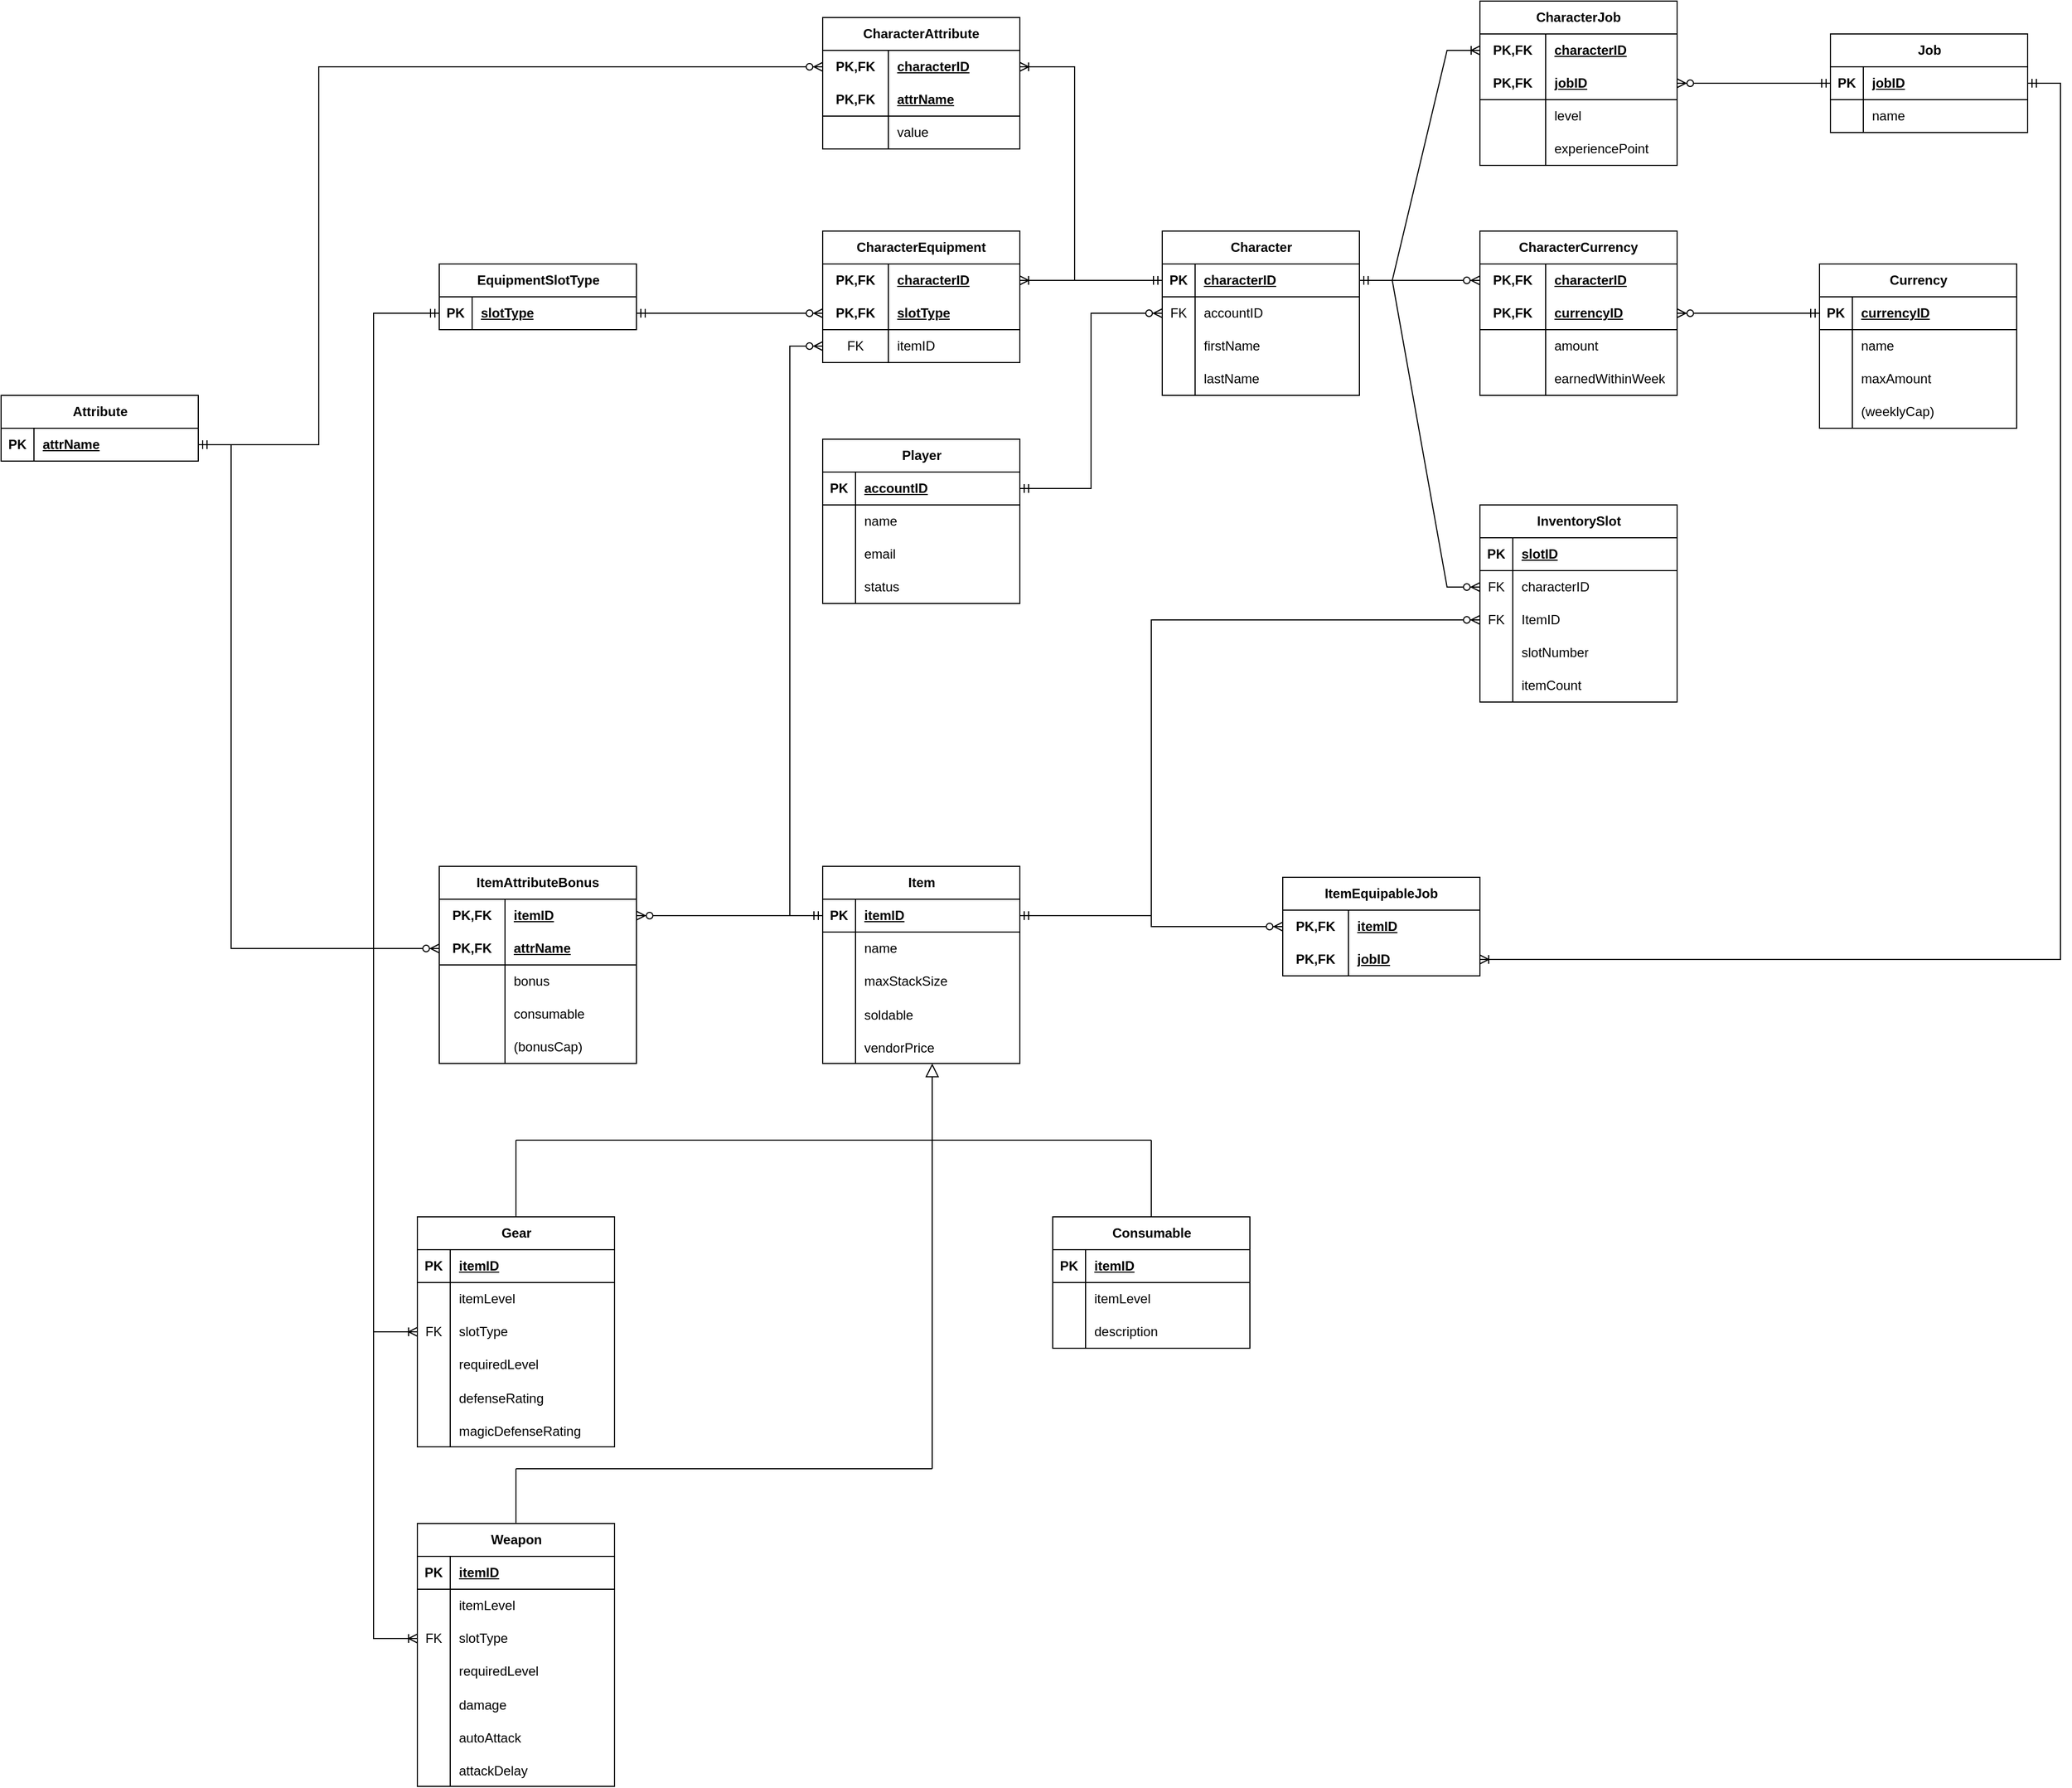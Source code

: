 <mxfile version="24.7.17">
  <diagram id="R2lEEEUBdFMjLlhIrx00" name="Page-1">
    <mxGraphModel dx="1708" dy="819" grid="1" gridSize="10" guides="1" tooltips="1" connect="1" arrows="1" fold="1" page="1" pageScale="1" pageWidth="850" pageHeight="1100" math="0" shadow="0" extFonts="Permanent Marker^https://fonts.googleapis.com/css?family=Permanent+Marker">
      <root>
        <mxCell id="0" />
        <mxCell id="1" parent="0" />
        <mxCell id="XYIV-hMVrKoTIGBT3_VJ-1" value="Player" style="shape=table;startSize=30;container=1;collapsible=1;childLayout=tableLayout;fixedRows=1;rowLines=0;fontStyle=1;align=center;resizeLast=1;html=1;" parent="1" vertex="1">
          <mxGeometry x="140" y="520" width="180" height="150" as="geometry" />
        </mxCell>
        <mxCell id="XYIV-hMVrKoTIGBT3_VJ-2" value="" style="shape=tableRow;horizontal=0;startSize=0;swimlaneHead=0;swimlaneBody=0;fillColor=none;collapsible=0;dropTarget=0;points=[[0,0.5],[1,0.5]];portConstraint=eastwest;top=0;left=0;right=0;bottom=1;" parent="XYIV-hMVrKoTIGBT3_VJ-1" vertex="1">
          <mxGeometry y="30" width="180" height="30" as="geometry" />
        </mxCell>
        <mxCell id="XYIV-hMVrKoTIGBT3_VJ-3" value="PK" style="shape=partialRectangle;connectable=0;fillColor=none;top=0;left=0;bottom=0;right=0;fontStyle=1;overflow=hidden;whiteSpace=wrap;html=1;" parent="XYIV-hMVrKoTIGBT3_VJ-2" vertex="1">
          <mxGeometry width="30" height="30" as="geometry">
            <mxRectangle width="30" height="30" as="alternateBounds" />
          </mxGeometry>
        </mxCell>
        <mxCell id="XYIV-hMVrKoTIGBT3_VJ-4" value="accountID" style="shape=partialRectangle;connectable=0;fillColor=none;top=0;left=0;bottom=0;right=0;align=left;spacingLeft=6;fontStyle=5;overflow=hidden;whiteSpace=wrap;html=1;" parent="XYIV-hMVrKoTIGBT3_VJ-2" vertex="1">
          <mxGeometry x="30" width="150" height="30" as="geometry">
            <mxRectangle width="150" height="30" as="alternateBounds" />
          </mxGeometry>
        </mxCell>
        <mxCell id="XYIV-hMVrKoTIGBT3_VJ-5" value="" style="shape=tableRow;horizontal=0;startSize=0;swimlaneHead=0;swimlaneBody=0;fillColor=none;collapsible=0;dropTarget=0;points=[[0,0.5],[1,0.5]];portConstraint=eastwest;top=0;left=0;right=0;bottom=0;" parent="XYIV-hMVrKoTIGBT3_VJ-1" vertex="1">
          <mxGeometry y="60" width="180" height="30" as="geometry" />
        </mxCell>
        <mxCell id="XYIV-hMVrKoTIGBT3_VJ-6" value="" style="shape=partialRectangle;connectable=0;fillColor=none;top=0;left=0;bottom=0;right=0;editable=1;overflow=hidden;whiteSpace=wrap;html=1;" parent="XYIV-hMVrKoTIGBT3_VJ-5" vertex="1">
          <mxGeometry width="30" height="30" as="geometry">
            <mxRectangle width="30" height="30" as="alternateBounds" />
          </mxGeometry>
        </mxCell>
        <mxCell id="XYIV-hMVrKoTIGBT3_VJ-7" value="name" style="shape=partialRectangle;connectable=0;fillColor=none;top=0;left=0;bottom=0;right=0;align=left;spacingLeft=6;overflow=hidden;whiteSpace=wrap;html=1;" parent="XYIV-hMVrKoTIGBT3_VJ-5" vertex="1">
          <mxGeometry x="30" width="150" height="30" as="geometry">
            <mxRectangle width="150" height="30" as="alternateBounds" />
          </mxGeometry>
        </mxCell>
        <mxCell id="XYIV-hMVrKoTIGBT3_VJ-8" value="" style="shape=tableRow;horizontal=0;startSize=0;swimlaneHead=0;swimlaneBody=0;fillColor=none;collapsible=0;dropTarget=0;points=[[0,0.5],[1,0.5]];portConstraint=eastwest;top=0;left=0;right=0;bottom=0;" parent="XYIV-hMVrKoTIGBT3_VJ-1" vertex="1">
          <mxGeometry y="90" width="180" height="30" as="geometry" />
        </mxCell>
        <mxCell id="XYIV-hMVrKoTIGBT3_VJ-9" value="" style="shape=partialRectangle;connectable=0;fillColor=none;top=0;left=0;bottom=0;right=0;editable=1;overflow=hidden;whiteSpace=wrap;html=1;" parent="XYIV-hMVrKoTIGBT3_VJ-8" vertex="1">
          <mxGeometry width="30" height="30" as="geometry">
            <mxRectangle width="30" height="30" as="alternateBounds" />
          </mxGeometry>
        </mxCell>
        <mxCell id="XYIV-hMVrKoTIGBT3_VJ-10" value="email" style="shape=partialRectangle;connectable=0;fillColor=none;top=0;left=0;bottom=0;right=0;align=left;spacingLeft=6;overflow=hidden;whiteSpace=wrap;html=1;" parent="XYIV-hMVrKoTIGBT3_VJ-8" vertex="1">
          <mxGeometry x="30" width="150" height="30" as="geometry">
            <mxRectangle width="150" height="30" as="alternateBounds" />
          </mxGeometry>
        </mxCell>
        <mxCell id="XYIV-hMVrKoTIGBT3_VJ-11" value="" style="shape=tableRow;horizontal=0;startSize=0;swimlaneHead=0;swimlaneBody=0;fillColor=none;collapsible=0;dropTarget=0;points=[[0,0.5],[1,0.5]];portConstraint=eastwest;top=0;left=0;right=0;bottom=0;" parent="XYIV-hMVrKoTIGBT3_VJ-1" vertex="1">
          <mxGeometry y="120" width="180" height="30" as="geometry" />
        </mxCell>
        <mxCell id="XYIV-hMVrKoTIGBT3_VJ-12" value="" style="shape=partialRectangle;connectable=0;fillColor=none;top=0;left=0;bottom=0;right=0;editable=1;overflow=hidden;whiteSpace=wrap;html=1;" parent="XYIV-hMVrKoTIGBT3_VJ-11" vertex="1">
          <mxGeometry width="30" height="30" as="geometry">
            <mxRectangle width="30" height="30" as="alternateBounds" />
          </mxGeometry>
        </mxCell>
        <mxCell id="XYIV-hMVrKoTIGBT3_VJ-13" value="status" style="shape=partialRectangle;connectable=0;fillColor=none;top=0;left=0;bottom=0;right=0;align=left;spacingLeft=6;overflow=hidden;whiteSpace=wrap;html=1;" parent="XYIV-hMVrKoTIGBT3_VJ-11" vertex="1">
          <mxGeometry x="30" width="150" height="30" as="geometry">
            <mxRectangle width="150" height="30" as="alternateBounds" />
          </mxGeometry>
        </mxCell>
        <mxCell id="XYIV-hMVrKoTIGBT3_VJ-14" value="Character" style="shape=table;startSize=30;container=1;collapsible=1;childLayout=tableLayout;fixedRows=1;rowLines=0;fontStyle=1;align=center;resizeLast=1;html=1;" parent="1" vertex="1">
          <mxGeometry x="450" y="330" width="180" height="150" as="geometry" />
        </mxCell>
        <mxCell id="XYIV-hMVrKoTIGBT3_VJ-15" value="" style="shape=tableRow;horizontal=0;startSize=0;swimlaneHead=0;swimlaneBody=0;fillColor=none;collapsible=0;dropTarget=0;points=[[0,0.5],[1,0.5]];portConstraint=eastwest;top=0;left=0;right=0;bottom=1;" parent="XYIV-hMVrKoTIGBT3_VJ-14" vertex="1">
          <mxGeometry y="30" width="180" height="30" as="geometry" />
        </mxCell>
        <mxCell id="XYIV-hMVrKoTIGBT3_VJ-16" value="PK" style="shape=partialRectangle;connectable=0;fillColor=none;top=0;left=0;bottom=0;right=0;fontStyle=1;overflow=hidden;whiteSpace=wrap;html=1;" parent="XYIV-hMVrKoTIGBT3_VJ-15" vertex="1">
          <mxGeometry width="30.0" height="30" as="geometry">
            <mxRectangle width="30.0" height="30" as="alternateBounds" />
          </mxGeometry>
        </mxCell>
        <mxCell id="XYIV-hMVrKoTIGBT3_VJ-17" value="characterID" style="shape=partialRectangle;connectable=0;fillColor=none;top=0;left=0;bottom=0;right=0;align=left;spacingLeft=6;fontStyle=5;overflow=hidden;whiteSpace=wrap;html=1;" parent="XYIV-hMVrKoTIGBT3_VJ-15" vertex="1">
          <mxGeometry x="30.0" width="150.0" height="30" as="geometry">
            <mxRectangle width="150.0" height="30" as="alternateBounds" />
          </mxGeometry>
        </mxCell>
        <mxCell id="XYIV-hMVrKoTIGBT3_VJ-27" value="" style="shape=tableRow;horizontal=0;startSize=0;swimlaneHead=0;swimlaneBody=0;fillColor=none;collapsible=0;dropTarget=0;points=[[0,0.5],[1,0.5]];portConstraint=eastwest;top=0;left=0;right=0;bottom=0;" parent="XYIV-hMVrKoTIGBT3_VJ-14" vertex="1">
          <mxGeometry y="60" width="180" height="30" as="geometry" />
        </mxCell>
        <mxCell id="XYIV-hMVrKoTIGBT3_VJ-28" value="FK" style="shape=partialRectangle;connectable=0;fillColor=none;top=0;left=0;bottom=0;right=0;fontStyle=0;overflow=hidden;whiteSpace=wrap;html=1;" parent="XYIV-hMVrKoTIGBT3_VJ-27" vertex="1">
          <mxGeometry width="30.0" height="30" as="geometry">
            <mxRectangle width="30.0" height="30" as="alternateBounds" />
          </mxGeometry>
        </mxCell>
        <mxCell id="XYIV-hMVrKoTIGBT3_VJ-29" value="accountID" style="shape=partialRectangle;connectable=0;fillColor=none;top=0;left=0;bottom=0;right=0;align=left;spacingLeft=6;fontStyle=0;overflow=hidden;whiteSpace=wrap;html=1;" parent="XYIV-hMVrKoTIGBT3_VJ-27" vertex="1">
          <mxGeometry x="30.0" width="150.0" height="30" as="geometry">
            <mxRectangle width="150.0" height="30" as="alternateBounds" />
          </mxGeometry>
        </mxCell>
        <mxCell id="XYIV-hMVrKoTIGBT3_VJ-18" value="" style="shape=tableRow;horizontal=0;startSize=0;swimlaneHead=0;swimlaneBody=0;fillColor=none;collapsible=0;dropTarget=0;points=[[0,0.5],[1,0.5]];portConstraint=eastwest;top=0;left=0;right=0;bottom=0;" parent="XYIV-hMVrKoTIGBT3_VJ-14" vertex="1">
          <mxGeometry y="90" width="180" height="30" as="geometry" />
        </mxCell>
        <mxCell id="XYIV-hMVrKoTIGBT3_VJ-19" value="" style="shape=partialRectangle;connectable=0;fillColor=none;top=0;left=0;bottom=0;right=0;editable=1;overflow=hidden;whiteSpace=wrap;html=1;" parent="XYIV-hMVrKoTIGBT3_VJ-18" vertex="1">
          <mxGeometry width="30.0" height="30" as="geometry">
            <mxRectangle width="30.0" height="30" as="alternateBounds" />
          </mxGeometry>
        </mxCell>
        <mxCell id="XYIV-hMVrKoTIGBT3_VJ-20" value="firstName" style="shape=partialRectangle;connectable=0;fillColor=none;top=0;left=0;bottom=0;right=0;align=left;spacingLeft=6;overflow=hidden;whiteSpace=wrap;html=1;" parent="XYIV-hMVrKoTIGBT3_VJ-18" vertex="1">
          <mxGeometry x="30.0" width="150.0" height="30" as="geometry">
            <mxRectangle width="150.0" height="30" as="alternateBounds" />
          </mxGeometry>
        </mxCell>
        <mxCell id="XYIV-hMVrKoTIGBT3_VJ-21" value="" style="shape=tableRow;horizontal=0;startSize=0;swimlaneHead=0;swimlaneBody=0;fillColor=none;collapsible=0;dropTarget=0;points=[[0,0.5],[1,0.5]];portConstraint=eastwest;top=0;left=0;right=0;bottom=0;" parent="XYIV-hMVrKoTIGBT3_VJ-14" vertex="1">
          <mxGeometry y="120" width="180" height="30" as="geometry" />
        </mxCell>
        <mxCell id="XYIV-hMVrKoTIGBT3_VJ-22" value="" style="shape=partialRectangle;connectable=0;fillColor=none;top=0;left=0;bottom=0;right=0;editable=1;overflow=hidden;whiteSpace=wrap;html=1;" parent="XYIV-hMVrKoTIGBT3_VJ-21" vertex="1">
          <mxGeometry width="30.0" height="30" as="geometry">
            <mxRectangle width="30.0" height="30" as="alternateBounds" />
          </mxGeometry>
        </mxCell>
        <mxCell id="XYIV-hMVrKoTIGBT3_VJ-23" value="lastName" style="shape=partialRectangle;connectable=0;fillColor=none;top=0;left=0;bottom=0;right=0;align=left;spacingLeft=6;overflow=hidden;whiteSpace=wrap;html=1;" parent="XYIV-hMVrKoTIGBT3_VJ-21" vertex="1">
          <mxGeometry x="30.0" width="150.0" height="30" as="geometry">
            <mxRectangle width="150.0" height="30" as="alternateBounds" />
          </mxGeometry>
        </mxCell>
        <mxCell id="XYIV-hMVrKoTIGBT3_VJ-69" value="Job" style="shape=table;startSize=30;container=1;collapsible=1;childLayout=tableLayout;fixedRows=1;rowLines=0;fontStyle=1;align=center;resizeLast=1;html=1;" parent="1" vertex="1">
          <mxGeometry x="1060" y="150" width="180" height="90" as="geometry" />
        </mxCell>
        <mxCell id="XYIV-hMVrKoTIGBT3_VJ-70" value="" style="shape=tableRow;horizontal=0;startSize=0;swimlaneHead=0;swimlaneBody=0;fillColor=none;collapsible=0;dropTarget=0;points=[[0,0.5],[1,0.5]];portConstraint=eastwest;top=0;left=0;right=0;bottom=1;" parent="XYIV-hMVrKoTIGBT3_VJ-69" vertex="1">
          <mxGeometry y="30" width="180" height="30" as="geometry" />
        </mxCell>
        <mxCell id="XYIV-hMVrKoTIGBT3_VJ-71" value="PK" style="shape=partialRectangle;connectable=0;fillColor=none;top=0;left=0;bottom=0;right=0;fontStyle=1;overflow=hidden;whiteSpace=wrap;html=1;" parent="XYIV-hMVrKoTIGBT3_VJ-70" vertex="1">
          <mxGeometry width="30" height="30" as="geometry">
            <mxRectangle width="30" height="30" as="alternateBounds" />
          </mxGeometry>
        </mxCell>
        <mxCell id="XYIV-hMVrKoTIGBT3_VJ-72" value="jobID" style="shape=partialRectangle;connectable=0;fillColor=none;top=0;left=0;bottom=0;right=0;align=left;spacingLeft=6;fontStyle=5;overflow=hidden;whiteSpace=wrap;html=1;" parent="XYIV-hMVrKoTIGBT3_VJ-70" vertex="1">
          <mxGeometry x="30" width="150" height="30" as="geometry">
            <mxRectangle width="150" height="30" as="alternateBounds" />
          </mxGeometry>
        </mxCell>
        <mxCell id="XYIV-hMVrKoTIGBT3_VJ-73" value="" style="shape=tableRow;horizontal=0;startSize=0;swimlaneHead=0;swimlaneBody=0;fillColor=none;collapsible=0;dropTarget=0;points=[[0,0.5],[1,0.5]];portConstraint=eastwest;top=0;left=0;right=0;bottom=0;" parent="XYIV-hMVrKoTIGBT3_VJ-69" vertex="1">
          <mxGeometry y="60" width="180" height="30" as="geometry" />
        </mxCell>
        <mxCell id="XYIV-hMVrKoTIGBT3_VJ-74" value="" style="shape=partialRectangle;connectable=0;fillColor=none;top=0;left=0;bottom=0;right=0;editable=1;overflow=hidden;whiteSpace=wrap;html=1;" parent="XYIV-hMVrKoTIGBT3_VJ-73" vertex="1">
          <mxGeometry width="30" height="30" as="geometry">
            <mxRectangle width="30" height="30" as="alternateBounds" />
          </mxGeometry>
        </mxCell>
        <mxCell id="XYIV-hMVrKoTIGBT3_VJ-75" value="name" style="shape=partialRectangle;connectable=0;fillColor=none;top=0;left=0;bottom=0;right=0;align=left;spacingLeft=6;overflow=hidden;whiteSpace=wrap;html=1;" parent="XYIV-hMVrKoTIGBT3_VJ-73" vertex="1">
          <mxGeometry x="30" width="150" height="30" as="geometry">
            <mxRectangle width="150" height="30" as="alternateBounds" />
          </mxGeometry>
        </mxCell>
        <mxCell id="XYIV-hMVrKoTIGBT3_VJ-133" value="Currency" style="shape=table;startSize=30;container=1;collapsible=1;childLayout=tableLayout;fixedRows=1;rowLines=0;fontStyle=1;align=center;resizeLast=1;html=1;" parent="1" vertex="1">
          <mxGeometry x="1050" y="360" width="180" height="150" as="geometry" />
        </mxCell>
        <mxCell id="XYIV-hMVrKoTIGBT3_VJ-134" value="" style="shape=tableRow;horizontal=0;startSize=0;swimlaneHead=0;swimlaneBody=0;fillColor=none;collapsible=0;dropTarget=0;points=[[0,0.5],[1,0.5]];portConstraint=eastwest;top=0;left=0;right=0;bottom=1;" parent="XYIV-hMVrKoTIGBT3_VJ-133" vertex="1">
          <mxGeometry y="30" width="180" height="30" as="geometry" />
        </mxCell>
        <mxCell id="XYIV-hMVrKoTIGBT3_VJ-135" value="PK" style="shape=partialRectangle;connectable=0;fillColor=none;top=0;left=0;bottom=0;right=0;fontStyle=1;overflow=hidden;whiteSpace=wrap;html=1;" parent="XYIV-hMVrKoTIGBT3_VJ-134" vertex="1">
          <mxGeometry width="30" height="30" as="geometry">
            <mxRectangle width="30" height="30" as="alternateBounds" />
          </mxGeometry>
        </mxCell>
        <mxCell id="XYIV-hMVrKoTIGBT3_VJ-136" value="currencyID" style="shape=partialRectangle;connectable=0;fillColor=none;top=0;left=0;bottom=0;right=0;align=left;spacingLeft=6;fontStyle=5;overflow=hidden;whiteSpace=wrap;html=1;" parent="XYIV-hMVrKoTIGBT3_VJ-134" vertex="1">
          <mxGeometry x="30" width="150" height="30" as="geometry">
            <mxRectangle width="150" height="30" as="alternateBounds" />
          </mxGeometry>
        </mxCell>
        <mxCell id="XYIV-hMVrKoTIGBT3_VJ-137" value="" style="shape=tableRow;horizontal=0;startSize=0;swimlaneHead=0;swimlaneBody=0;fillColor=none;collapsible=0;dropTarget=0;points=[[0,0.5],[1,0.5]];portConstraint=eastwest;top=0;left=0;right=0;bottom=0;" parent="XYIV-hMVrKoTIGBT3_VJ-133" vertex="1">
          <mxGeometry y="60" width="180" height="30" as="geometry" />
        </mxCell>
        <mxCell id="XYIV-hMVrKoTIGBT3_VJ-138" value="" style="shape=partialRectangle;connectable=0;fillColor=none;top=0;left=0;bottom=0;right=0;editable=1;overflow=hidden;whiteSpace=wrap;html=1;" parent="XYIV-hMVrKoTIGBT3_VJ-137" vertex="1">
          <mxGeometry width="30" height="30" as="geometry">
            <mxRectangle width="30" height="30" as="alternateBounds" />
          </mxGeometry>
        </mxCell>
        <mxCell id="XYIV-hMVrKoTIGBT3_VJ-139" value="name" style="shape=partialRectangle;connectable=0;fillColor=none;top=0;left=0;bottom=0;right=0;align=left;spacingLeft=6;overflow=hidden;whiteSpace=wrap;html=1;" parent="XYIV-hMVrKoTIGBT3_VJ-137" vertex="1">
          <mxGeometry x="30" width="150" height="30" as="geometry">
            <mxRectangle width="150" height="30" as="alternateBounds" />
          </mxGeometry>
        </mxCell>
        <mxCell id="XYIV-hMVrKoTIGBT3_VJ-140" value="" style="shape=tableRow;horizontal=0;startSize=0;swimlaneHead=0;swimlaneBody=0;fillColor=none;collapsible=0;dropTarget=0;points=[[0,0.5],[1,0.5]];portConstraint=eastwest;top=0;left=0;right=0;bottom=0;" parent="XYIV-hMVrKoTIGBT3_VJ-133" vertex="1">
          <mxGeometry y="90" width="180" height="30" as="geometry" />
        </mxCell>
        <mxCell id="XYIV-hMVrKoTIGBT3_VJ-141" value="" style="shape=partialRectangle;connectable=0;fillColor=none;top=0;left=0;bottom=0;right=0;editable=1;overflow=hidden;whiteSpace=wrap;html=1;" parent="XYIV-hMVrKoTIGBT3_VJ-140" vertex="1">
          <mxGeometry width="30" height="30" as="geometry">
            <mxRectangle width="30" height="30" as="alternateBounds" />
          </mxGeometry>
        </mxCell>
        <mxCell id="XYIV-hMVrKoTIGBT3_VJ-142" value="maxAmount" style="shape=partialRectangle;connectable=0;fillColor=none;top=0;left=0;bottom=0;right=0;align=left;spacingLeft=6;overflow=hidden;whiteSpace=wrap;html=1;" parent="XYIV-hMVrKoTIGBT3_VJ-140" vertex="1">
          <mxGeometry x="30" width="150" height="30" as="geometry">
            <mxRectangle width="150" height="30" as="alternateBounds" />
          </mxGeometry>
        </mxCell>
        <mxCell id="XYIV-hMVrKoTIGBT3_VJ-143" value="" style="shape=tableRow;horizontal=0;startSize=0;swimlaneHead=0;swimlaneBody=0;fillColor=none;collapsible=0;dropTarget=0;points=[[0,0.5],[1,0.5]];portConstraint=eastwest;top=0;left=0;right=0;bottom=0;" parent="XYIV-hMVrKoTIGBT3_VJ-133" vertex="1">
          <mxGeometry y="120" width="180" height="30" as="geometry" />
        </mxCell>
        <mxCell id="XYIV-hMVrKoTIGBT3_VJ-144" value="" style="shape=partialRectangle;connectable=0;fillColor=none;top=0;left=0;bottom=0;right=0;editable=1;overflow=hidden;whiteSpace=wrap;html=1;" parent="XYIV-hMVrKoTIGBT3_VJ-143" vertex="1">
          <mxGeometry width="30" height="30" as="geometry">
            <mxRectangle width="30" height="30" as="alternateBounds" />
          </mxGeometry>
        </mxCell>
        <mxCell id="XYIV-hMVrKoTIGBT3_VJ-145" value="(weeklyCap)" style="shape=partialRectangle;connectable=0;fillColor=none;top=0;left=0;bottom=0;right=0;align=left;spacingLeft=6;overflow=hidden;whiteSpace=wrap;html=1;" parent="XYIV-hMVrKoTIGBT3_VJ-143" vertex="1">
          <mxGeometry x="30" width="150" height="30" as="geometry">
            <mxRectangle width="150" height="30" as="alternateBounds" />
          </mxGeometry>
        </mxCell>
        <mxCell id="XYIV-hMVrKoTIGBT3_VJ-165" value="InventorySlot" style="shape=table;startSize=30;container=1;collapsible=1;childLayout=tableLayout;fixedRows=1;rowLines=0;fontStyle=1;align=center;resizeLast=1;html=1;" parent="1" vertex="1">
          <mxGeometry x="740" y="580" width="180" height="180" as="geometry" />
        </mxCell>
        <mxCell id="XYIV-hMVrKoTIGBT3_VJ-166" value="" style="shape=tableRow;horizontal=0;startSize=0;swimlaneHead=0;swimlaneBody=0;fillColor=none;collapsible=0;dropTarget=0;points=[[0,0.5],[1,0.5]];portConstraint=eastwest;top=0;left=0;right=0;bottom=1;" parent="XYIV-hMVrKoTIGBT3_VJ-165" vertex="1">
          <mxGeometry y="30" width="180" height="30" as="geometry" />
        </mxCell>
        <mxCell id="XYIV-hMVrKoTIGBT3_VJ-167" value="PK" style="shape=partialRectangle;connectable=0;fillColor=none;top=0;left=0;bottom=0;right=0;fontStyle=1;overflow=hidden;whiteSpace=wrap;html=1;" parent="XYIV-hMVrKoTIGBT3_VJ-166" vertex="1">
          <mxGeometry width="30" height="30" as="geometry">
            <mxRectangle width="30" height="30" as="alternateBounds" />
          </mxGeometry>
        </mxCell>
        <mxCell id="XYIV-hMVrKoTIGBT3_VJ-168" value="slotID" style="shape=partialRectangle;connectable=0;fillColor=none;top=0;left=0;bottom=0;right=0;align=left;spacingLeft=6;fontStyle=5;overflow=hidden;whiteSpace=wrap;html=1;" parent="XYIV-hMVrKoTIGBT3_VJ-166" vertex="1">
          <mxGeometry x="30" width="150" height="30" as="geometry">
            <mxRectangle width="150" height="30" as="alternateBounds" />
          </mxGeometry>
        </mxCell>
        <mxCell id="XYIV-hMVrKoTIGBT3_VJ-191" value="" style="shape=tableRow;horizontal=0;startSize=0;swimlaneHead=0;swimlaneBody=0;fillColor=none;collapsible=0;dropTarget=0;points=[[0,0.5],[1,0.5]];portConstraint=eastwest;top=0;left=0;right=0;bottom=0;" parent="XYIV-hMVrKoTIGBT3_VJ-165" vertex="1">
          <mxGeometry y="60" width="180" height="30" as="geometry" />
        </mxCell>
        <mxCell id="XYIV-hMVrKoTIGBT3_VJ-192" value="FK" style="shape=partialRectangle;connectable=0;fillColor=none;top=0;left=0;bottom=0;right=0;fontStyle=0;overflow=hidden;whiteSpace=wrap;html=1;" parent="XYIV-hMVrKoTIGBT3_VJ-191" vertex="1">
          <mxGeometry width="30" height="30" as="geometry">
            <mxRectangle width="30" height="30" as="alternateBounds" />
          </mxGeometry>
        </mxCell>
        <mxCell id="XYIV-hMVrKoTIGBT3_VJ-193" value="characterID" style="shape=partialRectangle;connectable=0;fillColor=none;top=0;left=0;bottom=0;right=0;align=left;spacingLeft=6;fontStyle=0;overflow=hidden;whiteSpace=wrap;html=1;" parent="XYIV-hMVrKoTIGBT3_VJ-191" vertex="1">
          <mxGeometry x="30" width="150" height="30" as="geometry">
            <mxRectangle width="150" height="30" as="alternateBounds" />
          </mxGeometry>
        </mxCell>
        <mxCell id="XYIV-hMVrKoTIGBT3_VJ-194" value="" style="shape=tableRow;horizontal=0;startSize=0;swimlaneHead=0;swimlaneBody=0;fillColor=none;collapsible=0;dropTarget=0;points=[[0,0.5],[1,0.5]];portConstraint=eastwest;top=0;left=0;right=0;bottom=0;" parent="XYIV-hMVrKoTIGBT3_VJ-165" vertex="1">
          <mxGeometry y="90" width="180" height="30" as="geometry" />
        </mxCell>
        <mxCell id="XYIV-hMVrKoTIGBT3_VJ-195" value="FK" style="shape=partialRectangle;connectable=0;fillColor=none;top=0;left=0;bottom=0;right=0;fontStyle=0;overflow=hidden;whiteSpace=wrap;html=1;" parent="XYIV-hMVrKoTIGBT3_VJ-194" vertex="1">
          <mxGeometry width="30" height="30" as="geometry">
            <mxRectangle width="30" height="30" as="alternateBounds" />
          </mxGeometry>
        </mxCell>
        <mxCell id="XYIV-hMVrKoTIGBT3_VJ-196" value="ItemID" style="shape=partialRectangle;connectable=0;fillColor=none;top=0;left=0;bottom=0;right=0;align=left;spacingLeft=6;fontStyle=0;overflow=hidden;whiteSpace=wrap;html=1;" parent="XYIV-hMVrKoTIGBT3_VJ-194" vertex="1">
          <mxGeometry x="30" width="150" height="30" as="geometry">
            <mxRectangle width="150" height="30" as="alternateBounds" />
          </mxGeometry>
        </mxCell>
        <mxCell id="XYIV-hMVrKoTIGBT3_VJ-169" value="" style="shape=tableRow;horizontal=0;startSize=0;swimlaneHead=0;swimlaneBody=0;fillColor=none;collapsible=0;dropTarget=0;points=[[0,0.5],[1,0.5]];portConstraint=eastwest;top=0;left=0;right=0;bottom=0;" parent="XYIV-hMVrKoTIGBT3_VJ-165" vertex="1">
          <mxGeometry y="120" width="180" height="30" as="geometry" />
        </mxCell>
        <mxCell id="XYIV-hMVrKoTIGBT3_VJ-170" value="" style="shape=partialRectangle;connectable=0;fillColor=none;top=0;left=0;bottom=0;right=0;editable=1;overflow=hidden;whiteSpace=wrap;html=1;" parent="XYIV-hMVrKoTIGBT3_VJ-169" vertex="1">
          <mxGeometry width="30" height="30" as="geometry">
            <mxRectangle width="30" height="30" as="alternateBounds" />
          </mxGeometry>
        </mxCell>
        <mxCell id="XYIV-hMVrKoTIGBT3_VJ-171" value="slotNumber" style="shape=partialRectangle;connectable=0;fillColor=none;top=0;left=0;bottom=0;right=0;align=left;spacingLeft=6;overflow=hidden;whiteSpace=wrap;html=1;" parent="XYIV-hMVrKoTIGBT3_VJ-169" vertex="1">
          <mxGeometry x="30" width="150" height="30" as="geometry">
            <mxRectangle width="150" height="30" as="alternateBounds" />
          </mxGeometry>
        </mxCell>
        <mxCell id="XYIV-hMVrKoTIGBT3_VJ-172" value="" style="shape=tableRow;horizontal=0;startSize=0;swimlaneHead=0;swimlaneBody=0;fillColor=none;collapsible=0;dropTarget=0;points=[[0,0.5],[1,0.5]];portConstraint=eastwest;top=0;left=0;right=0;bottom=0;" parent="XYIV-hMVrKoTIGBT3_VJ-165" vertex="1">
          <mxGeometry y="150" width="180" height="30" as="geometry" />
        </mxCell>
        <mxCell id="XYIV-hMVrKoTIGBT3_VJ-173" value="" style="shape=partialRectangle;connectable=0;fillColor=none;top=0;left=0;bottom=0;right=0;editable=1;overflow=hidden;whiteSpace=wrap;html=1;" parent="XYIV-hMVrKoTIGBT3_VJ-172" vertex="1">
          <mxGeometry width="30" height="30" as="geometry">
            <mxRectangle width="30" height="30" as="alternateBounds" />
          </mxGeometry>
        </mxCell>
        <mxCell id="XYIV-hMVrKoTIGBT3_VJ-174" value="itemCount" style="shape=partialRectangle;connectable=0;fillColor=none;top=0;left=0;bottom=0;right=0;align=left;spacingLeft=6;overflow=hidden;whiteSpace=wrap;html=1;" parent="XYIV-hMVrKoTIGBT3_VJ-172" vertex="1">
          <mxGeometry x="30" width="150" height="30" as="geometry">
            <mxRectangle width="150" height="30" as="alternateBounds" />
          </mxGeometry>
        </mxCell>
        <mxCell id="XYIV-hMVrKoTIGBT3_VJ-178" value="Item" style="shape=table;startSize=30;container=1;collapsible=1;childLayout=tableLayout;fixedRows=1;rowLines=0;fontStyle=1;align=center;resizeLast=1;html=1;" parent="1" vertex="1">
          <mxGeometry x="140" y="910" width="180" height="180" as="geometry" />
        </mxCell>
        <mxCell id="XYIV-hMVrKoTIGBT3_VJ-179" value="" style="shape=tableRow;horizontal=0;startSize=0;swimlaneHead=0;swimlaneBody=0;fillColor=none;collapsible=0;dropTarget=0;points=[[0,0.5],[1,0.5]];portConstraint=eastwest;top=0;left=0;right=0;bottom=1;" parent="XYIV-hMVrKoTIGBT3_VJ-178" vertex="1">
          <mxGeometry y="30" width="180" height="30" as="geometry" />
        </mxCell>
        <mxCell id="XYIV-hMVrKoTIGBT3_VJ-180" value="PK" style="shape=partialRectangle;connectable=0;fillColor=none;top=0;left=0;bottom=0;right=0;fontStyle=1;overflow=hidden;whiteSpace=wrap;html=1;" parent="XYIV-hMVrKoTIGBT3_VJ-179" vertex="1">
          <mxGeometry width="30" height="30" as="geometry">
            <mxRectangle width="30" height="30" as="alternateBounds" />
          </mxGeometry>
        </mxCell>
        <mxCell id="XYIV-hMVrKoTIGBT3_VJ-181" value="itemID" style="shape=partialRectangle;connectable=0;fillColor=none;top=0;left=0;bottom=0;right=0;align=left;spacingLeft=6;fontStyle=5;overflow=hidden;whiteSpace=wrap;html=1;" parent="XYIV-hMVrKoTIGBT3_VJ-179" vertex="1">
          <mxGeometry x="30" width="150" height="30" as="geometry">
            <mxRectangle width="150" height="30" as="alternateBounds" />
          </mxGeometry>
        </mxCell>
        <mxCell id="XYIV-hMVrKoTIGBT3_VJ-182" value="" style="shape=tableRow;horizontal=0;startSize=0;swimlaneHead=0;swimlaneBody=0;fillColor=none;collapsible=0;dropTarget=0;points=[[0,0.5],[1,0.5]];portConstraint=eastwest;top=0;left=0;right=0;bottom=0;" parent="XYIV-hMVrKoTIGBT3_VJ-178" vertex="1">
          <mxGeometry y="60" width="180" height="30" as="geometry" />
        </mxCell>
        <mxCell id="XYIV-hMVrKoTIGBT3_VJ-183" value="" style="shape=partialRectangle;connectable=0;fillColor=none;top=0;left=0;bottom=0;right=0;editable=1;overflow=hidden;whiteSpace=wrap;html=1;" parent="XYIV-hMVrKoTIGBT3_VJ-182" vertex="1">
          <mxGeometry width="30" height="30" as="geometry">
            <mxRectangle width="30" height="30" as="alternateBounds" />
          </mxGeometry>
        </mxCell>
        <mxCell id="XYIV-hMVrKoTIGBT3_VJ-184" value="name" style="shape=partialRectangle;connectable=0;fillColor=none;top=0;left=0;bottom=0;right=0;align=left;spacingLeft=6;overflow=hidden;whiteSpace=wrap;html=1;" parent="XYIV-hMVrKoTIGBT3_VJ-182" vertex="1">
          <mxGeometry x="30" width="150" height="30" as="geometry">
            <mxRectangle width="150" height="30" as="alternateBounds" />
          </mxGeometry>
        </mxCell>
        <mxCell id="XYIV-hMVrKoTIGBT3_VJ-185" value="" style="shape=tableRow;horizontal=0;startSize=0;swimlaneHead=0;swimlaneBody=0;fillColor=none;collapsible=0;dropTarget=0;points=[[0,0.5],[1,0.5]];portConstraint=eastwest;top=0;left=0;right=0;bottom=0;" parent="XYIV-hMVrKoTIGBT3_VJ-178" vertex="1">
          <mxGeometry y="90" width="180" height="30" as="geometry" />
        </mxCell>
        <mxCell id="XYIV-hMVrKoTIGBT3_VJ-186" value="" style="shape=partialRectangle;connectable=0;fillColor=none;top=0;left=0;bottom=0;right=0;editable=1;overflow=hidden;whiteSpace=wrap;html=1;" parent="XYIV-hMVrKoTIGBT3_VJ-185" vertex="1">
          <mxGeometry width="30" height="30" as="geometry">
            <mxRectangle width="30" height="30" as="alternateBounds" />
          </mxGeometry>
        </mxCell>
        <mxCell id="XYIV-hMVrKoTIGBT3_VJ-187" value="max&lt;span style=&quot;background-color: initial;&quot;&gt;StackSize&lt;/span&gt;" style="shape=partialRectangle;connectable=0;fillColor=none;top=0;left=0;bottom=0;right=0;align=left;spacingLeft=6;overflow=hidden;whiteSpace=wrap;html=1;" parent="XYIV-hMVrKoTIGBT3_VJ-185" vertex="1">
          <mxGeometry x="30" width="150" height="30" as="geometry">
            <mxRectangle width="150" height="30" as="alternateBounds" />
          </mxGeometry>
        </mxCell>
        <mxCell id="XYIV-hMVrKoTIGBT3_VJ-332" value="" style="shape=tableRow;horizontal=0;startSize=0;swimlaneHead=0;swimlaneBody=0;fillColor=none;collapsible=0;dropTarget=0;points=[[0,0.5],[1,0.5]];portConstraint=eastwest;top=0;left=0;right=0;bottom=0;" parent="XYIV-hMVrKoTIGBT3_VJ-178" vertex="1">
          <mxGeometry y="120" width="180" height="30" as="geometry" />
        </mxCell>
        <mxCell id="XYIV-hMVrKoTIGBT3_VJ-333" value="" style="shape=partialRectangle;connectable=0;fillColor=none;top=0;left=0;bottom=0;right=0;editable=1;overflow=hidden;" parent="XYIV-hMVrKoTIGBT3_VJ-332" vertex="1">
          <mxGeometry width="30" height="30" as="geometry">
            <mxRectangle width="30" height="30" as="alternateBounds" />
          </mxGeometry>
        </mxCell>
        <mxCell id="XYIV-hMVrKoTIGBT3_VJ-334" value="soldable" style="shape=partialRectangle;connectable=0;fillColor=none;top=0;left=0;bottom=0;right=0;align=left;spacingLeft=6;overflow=hidden;" parent="XYIV-hMVrKoTIGBT3_VJ-332" vertex="1">
          <mxGeometry x="30" width="150" height="30" as="geometry">
            <mxRectangle width="150" height="30" as="alternateBounds" />
          </mxGeometry>
        </mxCell>
        <mxCell id="98jdNJdmbaNs0lSYapXS-108" value="" style="shape=tableRow;horizontal=0;startSize=0;swimlaneHead=0;swimlaneBody=0;fillColor=none;collapsible=0;dropTarget=0;points=[[0,0.5],[1,0.5]];portConstraint=eastwest;top=0;left=0;right=0;bottom=0;" parent="XYIV-hMVrKoTIGBT3_VJ-178" vertex="1">
          <mxGeometry y="150" width="180" height="30" as="geometry" />
        </mxCell>
        <mxCell id="98jdNJdmbaNs0lSYapXS-109" value="" style="shape=partialRectangle;connectable=0;fillColor=none;top=0;left=0;bottom=0;right=0;editable=1;overflow=hidden;" parent="98jdNJdmbaNs0lSYapXS-108" vertex="1">
          <mxGeometry width="30" height="30" as="geometry">
            <mxRectangle width="30" height="30" as="alternateBounds" />
          </mxGeometry>
        </mxCell>
        <mxCell id="98jdNJdmbaNs0lSYapXS-110" value="vendorPrice" style="shape=partialRectangle;connectable=0;fillColor=none;top=0;left=0;bottom=0;right=0;align=left;spacingLeft=6;overflow=hidden;" parent="98jdNJdmbaNs0lSYapXS-108" vertex="1">
          <mxGeometry x="30" width="150" height="30" as="geometry">
            <mxRectangle width="150" height="30" as="alternateBounds" />
          </mxGeometry>
        </mxCell>
        <mxCell id="XYIV-hMVrKoTIGBT3_VJ-197" value="Gear" style="shape=table;startSize=30;container=1;collapsible=1;childLayout=tableLayout;fixedRows=1;rowLines=0;fontStyle=1;align=center;resizeLast=1;html=1;" parent="1" vertex="1">
          <mxGeometry x="-230" y="1230" width="180" height="210" as="geometry" />
        </mxCell>
        <mxCell id="XYIV-hMVrKoTIGBT3_VJ-198" value="" style="shape=tableRow;horizontal=0;startSize=0;swimlaneHead=0;swimlaneBody=0;fillColor=none;collapsible=0;dropTarget=0;points=[[0,0.5],[1,0.5]];portConstraint=eastwest;top=0;left=0;right=0;bottom=1;" parent="XYIV-hMVrKoTIGBT3_VJ-197" vertex="1">
          <mxGeometry y="30" width="180" height="30" as="geometry" />
        </mxCell>
        <mxCell id="XYIV-hMVrKoTIGBT3_VJ-199" value="PK" style="shape=partialRectangle;connectable=0;fillColor=none;top=0;left=0;bottom=0;right=0;fontStyle=1;overflow=hidden;whiteSpace=wrap;html=1;" parent="XYIV-hMVrKoTIGBT3_VJ-198" vertex="1">
          <mxGeometry width="30" height="30" as="geometry">
            <mxRectangle width="30" height="30" as="alternateBounds" />
          </mxGeometry>
        </mxCell>
        <mxCell id="XYIV-hMVrKoTIGBT3_VJ-200" value="itemID" style="shape=partialRectangle;connectable=0;fillColor=none;top=0;left=0;bottom=0;right=0;align=left;spacingLeft=6;fontStyle=5;overflow=hidden;whiteSpace=wrap;html=1;" parent="XYIV-hMVrKoTIGBT3_VJ-198" vertex="1">
          <mxGeometry x="30" width="150" height="30" as="geometry">
            <mxRectangle width="150" height="30" as="alternateBounds" />
          </mxGeometry>
        </mxCell>
        <mxCell id="XYIV-hMVrKoTIGBT3_VJ-201" value="" style="shape=tableRow;horizontal=0;startSize=0;swimlaneHead=0;swimlaneBody=0;fillColor=none;collapsible=0;dropTarget=0;points=[[0,0.5],[1,0.5]];portConstraint=eastwest;top=0;left=0;right=0;bottom=0;" parent="XYIV-hMVrKoTIGBT3_VJ-197" vertex="1">
          <mxGeometry y="60" width="180" height="30" as="geometry" />
        </mxCell>
        <mxCell id="XYIV-hMVrKoTIGBT3_VJ-202" value="" style="shape=partialRectangle;connectable=0;fillColor=none;top=0;left=0;bottom=0;right=0;editable=1;overflow=hidden;whiteSpace=wrap;html=1;" parent="XYIV-hMVrKoTIGBT3_VJ-201" vertex="1">
          <mxGeometry width="30" height="30" as="geometry">
            <mxRectangle width="30" height="30" as="alternateBounds" />
          </mxGeometry>
        </mxCell>
        <mxCell id="XYIV-hMVrKoTIGBT3_VJ-203" value="itemLevel" style="shape=partialRectangle;connectable=0;fillColor=none;top=0;left=0;bottom=0;right=0;align=left;spacingLeft=6;overflow=hidden;whiteSpace=wrap;html=1;" parent="XYIV-hMVrKoTIGBT3_VJ-201" vertex="1">
          <mxGeometry x="30" width="150" height="30" as="geometry">
            <mxRectangle width="150" height="30" as="alternateBounds" />
          </mxGeometry>
        </mxCell>
        <mxCell id="XYIV-hMVrKoTIGBT3_VJ-204" value="" style="shape=tableRow;horizontal=0;startSize=0;swimlaneHead=0;swimlaneBody=0;fillColor=none;collapsible=0;dropTarget=0;points=[[0,0.5],[1,0.5]];portConstraint=eastwest;top=0;left=0;right=0;bottom=0;" parent="XYIV-hMVrKoTIGBT3_VJ-197" vertex="1">
          <mxGeometry y="90" width="180" height="30" as="geometry" />
        </mxCell>
        <mxCell id="XYIV-hMVrKoTIGBT3_VJ-205" value="FK" style="shape=partialRectangle;connectable=0;fillColor=none;top=0;left=0;bottom=0;right=0;editable=1;overflow=hidden;whiteSpace=wrap;html=1;" parent="XYIV-hMVrKoTIGBT3_VJ-204" vertex="1">
          <mxGeometry width="30" height="30" as="geometry">
            <mxRectangle width="30" height="30" as="alternateBounds" />
          </mxGeometry>
        </mxCell>
        <mxCell id="XYIV-hMVrKoTIGBT3_VJ-206" value="slotType" style="shape=partialRectangle;connectable=0;fillColor=none;top=0;left=0;bottom=0;right=0;align=left;spacingLeft=6;overflow=hidden;whiteSpace=wrap;html=1;" parent="XYIV-hMVrKoTIGBT3_VJ-204" vertex="1">
          <mxGeometry x="30" width="150" height="30" as="geometry">
            <mxRectangle width="150" height="30" as="alternateBounds" />
          </mxGeometry>
        </mxCell>
        <mxCell id="XYIV-hMVrKoTIGBT3_VJ-207" value="" style="shape=tableRow;horizontal=0;startSize=0;swimlaneHead=0;swimlaneBody=0;fillColor=none;collapsible=0;dropTarget=0;points=[[0,0.5],[1,0.5]];portConstraint=eastwest;top=0;left=0;right=0;bottom=0;" parent="XYIV-hMVrKoTIGBT3_VJ-197" vertex="1">
          <mxGeometry y="120" width="180" height="30" as="geometry" />
        </mxCell>
        <mxCell id="XYIV-hMVrKoTIGBT3_VJ-208" value="" style="shape=partialRectangle;connectable=0;fillColor=none;top=0;left=0;bottom=0;right=0;editable=1;overflow=hidden;whiteSpace=wrap;html=1;" parent="XYIV-hMVrKoTIGBT3_VJ-207" vertex="1">
          <mxGeometry width="30" height="30" as="geometry">
            <mxRectangle width="30" height="30" as="alternateBounds" />
          </mxGeometry>
        </mxCell>
        <mxCell id="XYIV-hMVrKoTIGBT3_VJ-209" value="requiredLevel" style="shape=partialRectangle;connectable=0;fillColor=none;top=0;left=0;bottom=0;right=0;align=left;spacingLeft=6;overflow=hidden;whiteSpace=wrap;html=1;" parent="XYIV-hMVrKoTIGBT3_VJ-207" vertex="1">
          <mxGeometry x="30" width="150" height="30" as="geometry">
            <mxRectangle width="150" height="30" as="alternateBounds" />
          </mxGeometry>
        </mxCell>
        <mxCell id="XYIV-hMVrKoTIGBT3_VJ-242" value="" style="shape=tableRow;horizontal=0;startSize=0;swimlaneHead=0;swimlaneBody=0;fillColor=none;collapsible=0;dropTarget=0;points=[[0,0.5],[1,0.5]];portConstraint=eastwest;top=0;left=0;right=0;bottom=0;" parent="XYIV-hMVrKoTIGBT3_VJ-197" vertex="1">
          <mxGeometry y="150" width="180" height="30" as="geometry" />
        </mxCell>
        <mxCell id="XYIV-hMVrKoTIGBT3_VJ-243" value="" style="shape=partialRectangle;connectable=0;fillColor=none;top=0;left=0;bottom=0;right=0;editable=1;overflow=hidden;" parent="XYIV-hMVrKoTIGBT3_VJ-242" vertex="1">
          <mxGeometry width="30" height="30" as="geometry">
            <mxRectangle width="30" height="30" as="alternateBounds" />
          </mxGeometry>
        </mxCell>
        <mxCell id="XYIV-hMVrKoTIGBT3_VJ-244" value="defenseRating" style="shape=partialRectangle;connectable=0;fillColor=none;top=0;left=0;bottom=0;right=0;align=left;spacingLeft=6;overflow=hidden;" parent="XYIV-hMVrKoTIGBT3_VJ-242" vertex="1">
          <mxGeometry x="30" width="150" height="30" as="geometry">
            <mxRectangle width="150" height="30" as="alternateBounds" />
          </mxGeometry>
        </mxCell>
        <mxCell id="XYIV-hMVrKoTIGBT3_VJ-245" value="" style="shape=tableRow;horizontal=0;startSize=0;swimlaneHead=0;swimlaneBody=0;fillColor=none;collapsible=0;dropTarget=0;points=[[0,0.5],[1,0.5]];portConstraint=eastwest;top=0;left=0;right=0;bottom=0;" parent="XYIV-hMVrKoTIGBT3_VJ-197" vertex="1">
          <mxGeometry y="180" width="180" height="30" as="geometry" />
        </mxCell>
        <mxCell id="XYIV-hMVrKoTIGBT3_VJ-246" value="" style="shape=partialRectangle;connectable=0;fillColor=none;top=0;left=0;bottom=0;right=0;editable=1;overflow=hidden;" parent="XYIV-hMVrKoTIGBT3_VJ-245" vertex="1">
          <mxGeometry width="30" height="30" as="geometry">
            <mxRectangle width="30" height="30" as="alternateBounds" />
          </mxGeometry>
        </mxCell>
        <mxCell id="XYIV-hMVrKoTIGBT3_VJ-247" value="magicDefenseRating" style="shape=partialRectangle;connectable=0;fillColor=none;top=0;left=0;bottom=0;right=0;align=left;spacingLeft=6;overflow=hidden;" parent="XYIV-hMVrKoTIGBT3_VJ-245" vertex="1">
          <mxGeometry x="30" width="150" height="30" as="geometry">
            <mxRectangle width="150" height="30" as="alternateBounds" />
          </mxGeometry>
        </mxCell>
        <mxCell id="XYIV-hMVrKoTIGBT3_VJ-210" value="Weapon" style="shape=table;startSize=30;container=1;collapsible=1;childLayout=tableLayout;fixedRows=1;rowLines=0;fontStyle=1;align=center;resizeLast=1;html=1;" parent="1" vertex="1">
          <mxGeometry x="-230" y="1510" width="180" height="240" as="geometry" />
        </mxCell>
        <mxCell id="XYIV-hMVrKoTIGBT3_VJ-211" value="" style="shape=tableRow;horizontal=0;startSize=0;swimlaneHead=0;swimlaneBody=0;fillColor=none;collapsible=0;dropTarget=0;points=[[0,0.5],[1,0.5]];portConstraint=eastwest;top=0;left=0;right=0;bottom=1;" parent="XYIV-hMVrKoTIGBT3_VJ-210" vertex="1">
          <mxGeometry y="30" width="180" height="30" as="geometry" />
        </mxCell>
        <mxCell id="XYIV-hMVrKoTIGBT3_VJ-212" value="PK" style="shape=partialRectangle;connectable=0;fillColor=none;top=0;left=0;bottom=0;right=0;fontStyle=1;overflow=hidden;whiteSpace=wrap;html=1;" parent="XYIV-hMVrKoTIGBT3_VJ-211" vertex="1">
          <mxGeometry width="30" height="30" as="geometry">
            <mxRectangle width="30" height="30" as="alternateBounds" />
          </mxGeometry>
        </mxCell>
        <mxCell id="XYIV-hMVrKoTIGBT3_VJ-213" value="itemID" style="shape=partialRectangle;connectable=0;fillColor=none;top=0;left=0;bottom=0;right=0;align=left;spacingLeft=6;fontStyle=5;overflow=hidden;whiteSpace=wrap;html=1;" parent="XYIV-hMVrKoTIGBT3_VJ-211" vertex="1">
          <mxGeometry x="30" width="150" height="30" as="geometry">
            <mxRectangle width="150" height="30" as="alternateBounds" />
          </mxGeometry>
        </mxCell>
        <mxCell id="XYIV-hMVrKoTIGBT3_VJ-214" value="" style="shape=tableRow;horizontal=0;startSize=0;swimlaneHead=0;swimlaneBody=0;fillColor=none;collapsible=0;dropTarget=0;points=[[0,0.5],[1,0.5]];portConstraint=eastwest;top=0;left=0;right=0;bottom=0;" parent="XYIV-hMVrKoTIGBT3_VJ-210" vertex="1">
          <mxGeometry y="60" width="180" height="30" as="geometry" />
        </mxCell>
        <mxCell id="XYIV-hMVrKoTIGBT3_VJ-215" value="" style="shape=partialRectangle;connectable=0;fillColor=none;top=0;left=0;bottom=0;right=0;editable=1;overflow=hidden;whiteSpace=wrap;html=1;" parent="XYIV-hMVrKoTIGBT3_VJ-214" vertex="1">
          <mxGeometry width="30" height="30" as="geometry">
            <mxRectangle width="30" height="30" as="alternateBounds" />
          </mxGeometry>
        </mxCell>
        <mxCell id="XYIV-hMVrKoTIGBT3_VJ-216" value="itemLevel" style="shape=partialRectangle;connectable=0;fillColor=none;top=0;left=0;bottom=0;right=0;align=left;spacingLeft=6;overflow=hidden;whiteSpace=wrap;html=1;" parent="XYIV-hMVrKoTIGBT3_VJ-214" vertex="1">
          <mxGeometry x="30" width="150" height="30" as="geometry">
            <mxRectangle width="150" height="30" as="alternateBounds" />
          </mxGeometry>
        </mxCell>
        <mxCell id="98jdNJdmbaNs0lSYapXS-144" value="" style="shape=tableRow;horizontal=0;startSize=0;swimlaneHead=0;swimlaneBody=0;fillColor=none;collapsible=0;dropTarget=0;points=[[0,0.5],[1,0.5]];portConstraint=eastwest;top=0;left=0;right=0;bottom=0;" parent="XYIV-hMVrKoTIGBT3_VJ-210" vertex="1">
          <mxGeometry y="90" width="180" height="30" as="geometry" />
        </mxCell>
        <mxCell id="98jdNJdmbaNs0lSYapXS-145" value="FK" style="shape=partialRectangle;connectable=0;fillColor=none;top=0;left=0;bottom=0;right=0;editable=1;overflow=hidden;whiteSpace=wrap;html=1;" parent="98jdNJdmbaNs0lSYapXS-144" vertex="1">
          <mxGeometry width="30" height="30" as="geometry">
            <mxRectangle width="30" height="30" as="alternateBounds" />
          </mxGeometry>
        </mxCell>
        <mxCell id="98jdNJdmbaNs0lSYapXS-146" value="slotType" style="shape=partialRectangle;connectable=0;fillColor=none;top=0;left=0;bottom=0;right=0;align=left;spacingLeft=6;overflow=hidden;whiteSpace=wrap;html=1;" parent="98jdNJdmbaNs0lSYapXS-144" vertex="1">
          <mxGeometry x="30" width="150" height="30" as="geometry">
            <mxRectangle width="150" height="30" as="alternateBounds" />
          </mxGeometry>
        </mxCell>
        <mxCell id="XYIV-hMVrKoTIGBT3_VJ-217" value="" style="shape=tableRow;horizontal=0;startSize=0;swimlaneHead=0;swimlaneBody=0;fillColor=none;collapsible=0;dropTarget=0;points=[[0,0.5],[1,0.5]];portConstraint=eastwest;top=0;left=0;right=0;bottom=0;" parent="XYIV-hMVrKoTIGBT3_VJ-210" vertex="1">
          <mxGeometry y="120" width="180" height="30" as="geometry" />
        </mxCell>
        <mxCell id="XYIV-hMVrKoTIGBT3_VJ-218" value="" style="shape=partialRectangle;connectable=0;fillColor=none;top=0;left=0;bottom=0;right=0;editable=1;overflow=hidden;whiteSpace=wrap;html=1;" parent="XYIV-hMVrKoTIGBT3_VJ-217" vertex="1">
          <mxGeometry width="30" height="30" as="geometry">
            <mxRectangle width="30" height="30" as="alternateBounds" />
          </mxGeometry>
        </mxCell>
        <mxCell id="XYIV-hMVrKoTIGBT3_VJ-219" value="requiredLevel" style="shape=partialRectangle;connectable=0;fillColor=none;top=0;left=0;bottom=0;right=0;align=left;spacingLeft=6;overflow=hidden;whiteSpace=wrap;html=1;" parent="XYIV-hMVrKoTIGBT3_VJ-217" vertex="1">
          <mxGeometry x="30" width="150" height="30" as="geometry">
            <mxRectangle width="150" height="30" as="alternateBounds" />
          </mxGeometry>
        </mxCell>
        <mxCell id="XYIV-hMVrKoTIGBT3_VJ-261" value="" style="shape=tableRow;horizontal=0;startSize=0;swimlaneHead=0;swimlaneBody=0;fillColor=none;collapsible=0;dropTarget=0;points=[[0,0.5],[1,0.5]];portConstraint=eastwest;top=0;left=0;right=0;bottom=0;" parent="XYIV-hMVrKoTIGBT3_VJ-210" vertex="1">
          <mxGeometry y="150" width="180" height="30" as="geometry" />
        </mxCell>
        <mxCell id="XYIV-hMVrKoTIGBT3_VJ-262" value="" style="shape=partialRectangle;connectable=0;fillColor=none;top=0;left=0;bottom=0;right=0;editable=1;overflow=hidden;" parent="XYIV-hMVrKoTIGBT3_VJ-261" vertex="1">
          <mxGeometry width="30" height="30" as="geometry">
            <mxRectangle width="30" height="30" as="alternateBounds" />
          </mxGeometry>
        </mxCell>
        <mxCell id="XYIV-hMVrKoTIGBT3_VJ-263" value="damage" style="shape=partialRectangle;connectable=0;fillColor=none;top=0;left=0;bottom=0;right=0;align=left;spacingLeft=6;overflow=hidden;" parent="XYIV-hMVrKoTIGBT3_VJ-261" vertex="1">
          <mxGeometry x="30" width="150" height="30" as="geometry">
            <mxRectangle width="150" height="30" as="alternateBounds" />
          </mxGeometry>
        </mxCell>
        <mxCell id="XYIV-hMVrKoTIGBT3_VJ-277" value="" style="shape=tableRow;horizontal=0;startSize=0;swimlaneHead=0;swimlaneBody=0;fillColor=none;collapsible=0;dropTarget=0;points=[[0,0.5],[1,0.5]];portConstraint=eastwest;top=0;left=0;right=0;bottom=0;" parent="XYIV-hMVrKoTIGBT3_VJ-210" vertex="1">
          <mxGeometry y="180" width="180" height="30" as="geometry" />
        </mxCell>
        <mxCell id="XYIV-hMVrKoTIGBT3_VJ-278" value="" style="shape=partialRectangle;connectable=0;fillColor=none;top=0;left=0;bottom=0;right=0;editable=1;overflow=hidden;" parent="XYIV-hMVrKoTIGBT3_VJ-277" vertex="1">
          <mxGeometry width="30" height="30" as="geometry">
            <mxRectangle width="30" height="30" as="alternateBounds" />
          </mxGeometry>
        </mxCell>
        <mxCell id="XYIV-hMVrKoTIGBT3_VJ-279" value="autoAttack" style="shape=partialRectangle;connectable=0;fillColor=none;top=0;left=0;bottom=0;right=0;align=left;spacingLeft=6;overflow=hidden;" parent="XYIV-hMVrKoTIGBT3_VJ-277" vertex="1">
          <mxGeometry x="30" width="150" height="30" as="geometry">
            <mxRectangle width="150" height="30" as="alternateBounds" />
          </mxGeometry>
        </mxCell>
        <mxCell id="XYIV-hMVrKoTIGBT3_VJ-280" value="" style="shape=tableRow;horizontal=0;startSize=0;swimlaneHead=0;swimlaneBody=0;fillColor=none;collapsible=0;dropTarget=0;points=[[0,0.5],[1,0.5]];portConstraint=eastwest;top=0;left=0;right=0;bottom=0;" parent="XYIV-hMVrKoTIGBT3_VJ-210" vertex="1">
          <mxGeometry y="210" width="180" height="30" as="geometry" />
        </mxCell>
        <mxCell id="XYIV-hMVrKoTIGBT3_VJ-281" value="" style="shape=partialRectangle;connectable=0;fillColor=none;top=0;left=0;bottom=0;right=0;editable=1;overflow=hidden;" parent="XYIV-hMVrKoTIGBT3_VJ-280" vertex="1">
          <mxGeometry width="30" height="30" as="geometry">
            <mxRectangle width="30" height="30" as="alternateBounds" />
          </mxGeometry>
        </mxCell>
        <mxCell id="XYIV-hMVrKoTIGBT3_VJ-282" value="attackDelay" style="shape=partialRectangle;connectable=0;fillColor=none;top=0;left=0;bottom=0;right=0;align=left;spacingLeft=6;overflow=hidden;" parent="XYIV-hMVrKoTIGBT3_VJ-280" vertex="1">
          <mxGeometry x="30" width="150" height="30" as="geometry">
            <mxRectangle width="150" height="30" as="alternateBounds" />
          </mxGeometry>
        </mxCell>
        <mxCell id="XYIV-hMVrKoTIGBT3_VJ-223" value="Consumable" style="shape=table;startSize=30;container=1;collapsible=1;childLayout=tableLayout;fixedRows=1;rowLines=0;fontStyle=1;align=center;resizeLast=1;html=1;" parent="1" vertex="1">
          <mxGeometry x="350" y="1230" width="180" height="120" as="geometry" />
        </mxCell>
        <mxCell id="XYIV-hMVrKoTIGBT3_VJ-224" value="" style="shape=tableRow;horizontal=0;startSize=0;swimlaneHead=0;swimlaneBody=0;fillColor=none;collapsible=0;dropTarget=0;points=[[0,0.5],[1,0.5]];portConstraint=eastwest;top=0;left=0;right=0;bottom=1;" parent="XYIV-hMVrKoTIGBT3_VJ-223" vertex="1">
          <mxGeometry y="30" width="180" height="30" as="geometry" />
        </mxCell>
        <mxCell id="XYIV-hMVrKoTIGBT3_VJ-225" value="PK" style="shape=partialRectangle;connectable=0;fillColor=none;top=0;left=0;bottom=0;right=0;fontStyle=1;overflow=hidden;whiteSpace=wrap;html=1;" parent="XYIV-hMVrKoTIGBT3_VJ-224" vertex="1">
          <mxGeometry width="30" height="30" as="geometry">
            <mxRectangle width="30" height="30" as="alternateBounds" />
          </mxGeometry>
        </mxCell>
        <mxCell id="XYIV-hMVrKoTIGBT3_VJ-226" value="itemID" style="shape=partialRectangle;connectable=0;fillColor=none;top=0;left=0;bottom=0;right=0;align=left;spacingLeft=6;fontStyle=5;overflow=hidden;whiteSpace=wrap;html=1;" parent="XYIV-hMVrKoTIGBT3_VJ-224" vertex="1">
          <mxGeometry x="30" width="150" height="30" as="geometry">
            <mxRectangle width="150" height="30" as="alternateBounds" />
          </mxGeometry>
        </mxCell>
        <mxCell id="XYIV-hMVrKoTIGBT3_VJ-227" value="" style="shape=tableRow;horizontal=0;startSize=0;swimlaneHead=0;swimlaneBody=0;fillColor=none;collapsible=0;dropTarget=0;points=[[0,0.5],[1,0.5]];portConstraint=eastwest;top=0;left=0;right=0;bottom=0;" parent="XYIV-hMVrKoTIGBT3_VJ-223" vertex="1">
          <mxGeometry y="60" width="180" height="30" as="geometry" />
        </mxCell>
        <mxCell id="XYIV-hMVrKoTIGBT3_VJ-228" value="" style="shape=partialRectangle;connectable=0;fillColor=none;top=0;left=0;bottom=0;right=0;editable=1;overflow=hidden;whiteSpace=wrap;html=1;" parent="XYIV-hMVrKoTIGBT3_VJ-227" vertex="1">
          <mxGeometry width="30" height="30" as="geometry">
            <mxRectangle width="30" height="30" as="alternateBounds" />
          </mxGeometry>
        </mxCell>
        <mxCell id="XYIV-hMVrKoTIGBT3_VJ-229" value="itemLevel" style="shape=partialRectangle;connectable=0;fillColor=none;top=0;left=0;bottom=0;right=0;align=left;spacingLeft=6;overflow=hidden;whiteSpace=wrap;html=1;" parent="XYIV-hMVrKoTIGBT3_VJ-227" vertex="1">
          <mxGeometry x="30" width="150" height="30" as="geometry">
            <mxRectangle width="150" height="30" as="alternateBounds" />
          </mxGeometry>
        </mxCell>
        <mxCell id="XYIV-hMVrKoTIGBT3_VJ-230" value="" style="shape=tableRow;horizontal=0;startSize=0;swimlaneHead=0;swimlaneBody=0;fillColor=none;collapsible=0;dropTarget=0;points=[[0,0.5],[1,0.5]];portConstraint=eastwest;top=0;left=0;right=0;bottom=0;" parent="XYIV-hMVrKoTIGBT3_VJ-223" vertex="1">
          <mxGeometry y="90" width="180" height="30" as="geometry" />
        </mxCell>
        <mxCell id="XYIV-hMVrKoTIGBT3_VJ-231" value="" style="shape=partialRectangle;connectable=0;fillColor=none;top=0;left=0;bottom=0;right=0;editable=1;overflow=hidden;whiteSpace=wrap;html=1;" parent="XYIV-hMVrKoTIGBT3_VJ-230" vertex="1">
          <mxGeometry width="30" height="30" as="geometry">
            <mxRectangle width="30" height="30" as="alternateBounds" />
          </mxGeometry>
        </mxCell>
        <mxCell id="XYIV-hMVrKoTIGBT3_VJ-232" value="description" style="shape=partialRectangle;connectable=0;fillColor=none;top=0;left=0;bottom=0;right=0;align=left;spacingLeft=6;overflow=hidden;whiteSpace=wrap;html=1;" parent="XYIV-hMVrKoTIGBT3_VJ-230" vertex="1">
          <mxGeometry x="30" width="150" height="30" as="geometry">
            <mxRectangle width="150" height="30" as="alternateBounds" />
          </mxGeometry>
        </mxCell>
        <mxCell id="XYIV-hMVrKoTIGBT3_VJ-283" value="" style="edgeStyle=orthogonalEdgeStyle;fontSize=12;html=1;endArrow=ERzeroToMany;startArrow=ERmandOne;rounded=0;exitX=1;exitY=0.5;exitDx=0;exitDy=0;entryX=0;entryY=0.5;entryDx=0;entryDy=0;" parent="1" source="XYIV-hMVrKoTIGBT3_VJ-2" target="XYIV-hMVrKoTIGBT3_VJ-27" edge="1">
          <mxGeometry width="100" height="100" relative="1" as="geometry">
            <mxPoint x="510" y="540" as="sourcePoint" />
            <mxPoint x="610" y="440" as="targetPoint" />
          </mxGeometry>
        </mxCell>
        <mxCell id="XYIV-hMVrKoTIGBT3_VJ-299" value="" style="edgeStyle=entityRelationEdgeStyle;fontSize=12;html=1;endArrow=ERzeroToMany;startArrow=ERmandOne;rounded=0;exitX=0;exitY=0.5;exitDx=0;exitDy=0;entryX=1;entryY=0.5;entryDx=0;entryDy=0;" parent="1" source="XYIV-hMVrKoTIGBT3_VJ-70" target="98jdNJdmbaNs0lSYapXS-44" edge="1">
          <mxGeometry width="100" height="100" relative="1" as="geometry">
            <mxPoint x="580" y="550" as="sourcePoint" />
            <mxPoint x="950" y="215" as="targetPoint" />
          </mxGeometry>
        </mxCell>
        <mxCell id="XYIV-hMVrKoTIGBT3_VJ-300" value="" style="edgeStyle=entityRelationEdgeStyle;fontSize=12;html=1;endArrow=ERzeroToMany;startArrow=ERmandOne;rounded=0;exitX=1;exitY=0.5;exitDx=0;exitDy=0;entryX=0;entryY=0.5;entryDx=0;entryDy=0;" parent="1" source="XYIV-hMVrKoTIGBT3_VJ-15" target="XYIV-hMVrKoTIGBT3_VJ-191" edge="1">
          <mxGeometry width="100" height="100" relative="1" as="geometry">
            <mxPoint x="580" y="550" as="sourcePoint" />
            <mxPoint x="720" y="645" as="targetPoint" />
          </mxGeometry>
        </mxCell>
        <mxCell id="XYIV-hMVrKoTIGBT3_VJ-302" value="" style="edgeStyle=entityRelationEdgeStyle;fontSize=12;html=1;endArrow=ERzeroToMany;startArrow=ERmandOne;rounded=0;exitX=1;exitY=0.5;exitDx=0;exitDy=0;entryX=0;entryY=0.5;entryDx=0;entryDy=0;" parent="1" source="XYIV-hMVrKoTIGBT3_VJ-15" target="98jdNJdmbaNs0lSYapXS-89" edge="1">
          <mxGeometry width="100" height="100" relative="1" as="geometry">
            <mxPoint x="580" y="550" as="sourcePoint" />
            <mxPoint x="710" y="415" as="targetPoint" />
          </mxGeometry>
        </mxCell>
        <mxCell id="idtWr6H7g4sIai9rcHhD-1" value="" style="edgeStyle=entityRelationEdgeStyle;fontSize=12;html=1;endArrow=ERoneToMany;startArrow=ERmandOne;rounded=0;exitX=1;exitY=0.5;exitDx=0;exitDy=0;entryX=0;entryY=0.5;entryDx=0;entryDy=0;" parent="1" source="XYIV-hMVrKoTIGBT3_VJ-15" target="98jdNJdmbaNs0lSYapXS-41" edge="1">
          <mxGeometry width="100" height="100" relative="1" as="geometry">
            <mxPoint x="650" y="130" as="sourcePoint" />
            <mxPoint x="720" y="185" as="targetPoint" />
          </mxGeometry>
        </mxCell>
        <mxCell id="idtWr6H7g4sIai9rcHhD-19" value="" style="edgeStyle=entityRelationEdgeStyle;fontSize=12;html=1;endArrow=ERzeroToMany;startArrow=ERmandOne;rounded=0;entryX=1;entryY=0.5;entryDx=0;entryDy=0;exitX=0;exitY=0.5;exitDx=0;exitDy=0;" parent="1" source="XYIV-hMVrKoTIGBT3_VJ-179" target="98jdNJdmbaNs0lSYapXS-131" edge="1">
          <mxGeometry width="100" height="100" relative="1" as="geometry">
            <mxPoint x="320" y="964" as="sourcePoint" />
            <mxPoint x="-30" y="1035" as="targetPoint" />
          </mxGeometry>
        </mxCell>
        <mxCell id="idtWr6H7g4sIai9rcHhD-20" value="" style="edgeStyle=orthogonalEdgeStyle;fontSize=12;html=1;endArrow=ERzeroToMany;startArrow=ERmandOne;rounded=0;exitX=1;exitY=0.5;exitDx=0;exitDy=0;entryX=0;entryY=0.5;entryDx=0;entryDy=0;" parent="1" target="98jdNJdmbaNs0lSYapXS-134" edge="1">
          <mxGeometry width="100" height="100" relative="1" as="geometry">
            <mxPoint x="-430" y="525" as="sourcePoint" />
            <mxPoint x="-320" y="970" as="targetPoint" />
            <Array as="points">
              <mxPoint x="-400" y="525" />
              <mxPoint x="-400" y="985" />
            </Array>
          </mxGeometry>
        </mxCell>
        <mxCell id="idtWr6H7g4sIai9rcHhD-21" value="" style="edgeStyle=orthogonalEdgeStyle;fontSize=12;html=1;endArrow=ERzeroToMany;startArrow=ERmandOne;rounded=0;exitX=1;exitY=0.5;exitDx=0;exitDy=0;entryX=0;entryY=0.5;entryDx=0;entryDy=0;" parent="1" source="XYIV-hMVrKoTIGBT3_VJ-179" target="98jdNJdmbaNs0lSYapXS-118" edge="1">
          <mxGeometry width="100" height="100" relative="1" as="geometry">
            <mxPoint x="450" y="1010" as="sourcePoint" />
            <mxPoint x="590" y="1015" as="targetPoint" />
          </mxGeometry>
        </mxCell>
        <mxCell id="idtWr6H7g4sIai9rcHhD-22" value="" style="edgeStyle=orthogonalEdgeStyle;fontSize=12;html=1;endArrow=ERoneToMany;startArrow=ERmandOne;rounded=0;exitX=1;exitY=0.5;exitDx=0;exitDy=0;entryX=1;entryY=0.5;entryDx=0;entryDy=0;" parent="1" source="XYIV-hMVrKoTIGBT3_VJ-70" target="98jdNJdmbaNs0lSYapXS-121" edge="1">
          <mxGeometry width="100" height="100" relative="1" as="geometry">
            <mxPoint x="1050" y="930" as="sourcePoint" />
            <mxPoint x="770" y="985" as="targetPoint" />
            <Array as="points">
              <mxPoint x="1270" y="195" />
              <mxPoint x="1270" y="995" />
            </Array>
          </mxGeometry>
        </mxCell>
        <mxCell id="98jdNJdmbaNs0lSYapXS-14" value="CharacterAttribute" style="shape=table;startSize=30;container=1;collapsible=1;childLayout=tableLayout;fixedRows=1;rowLines=0;fontStyle=1;align=center;resizeLast=1;html=1;whiteSpace=wrap;" parent="1" vertex="1">
          <mxGeometry x="140" y="135" width="180" height="120" as="geometry" />
        </mxCell>
        <mxCell id="98jdNJdmbaNs0lSYapXS-15" value="" style="shape=tableRow;horizontal=0;startSize=0;swimlaneHead=0;swimlaneBody=0;fillColor=none;collapsible=0;dropTarget=0;points=[[0,0.5],[1,0.5]];portConstraint=eastwest;top=0;left=0;right=0;bottom=0;html=1;" parent="98jdNJdmbaNs0lSYapXS-14" vertex="1">
          <mxGeometry y="30" width="180" height="30" as="geometry" />
        </mxCell>
        <mxCell id="98jdNJdmbaNs0lSYapXS-16" value="PK,FK" style="shape=partialRectangle;connectable=0;fillColor=none;top=0;left=0;bottom=0;right=0;fontStyle=1;overflow=hidden;html=1;whiteSpace=wrap;" parent="98jdNJdmbaNs0lSYapXS-15" vertex="1">
          <mxGeometry width="60" height="30" as="geometry">
            <mxRectangle width="60" height="30" as="alternateBounds" />
          </mxGeometry>
        </mxCell>
        <mxCell id="98jdNJdmbaNs0lSYapXS-17" value="characterID" style="shape=partialRectangle;connectable=0;fillColor=none;top=0;left=0;bottom=0;right=0;align=left;spacingLeft=6;fontStyle=5;overflow=hidden;html=1;whiteSpace=wrap;" parent="98jdNJdmbaNs0lSYapXS-15" vertex="1">
          <mxGeometry x="60" width="120" height="30" as="geometry">
            <mxRectangle width="120" height="30" as="alternateBounds" />
          </mxGeometry>
        </mxCell>
        <mxCell id="98jdNJdmbaNs0lSYapXS-18" value="" style="shape=tableRow;horizontal=0;startSize=0;swimlaneHead=0;swimlaneBody=0;fillColor=none;collapsible=0;dropTarget=0;points=[[0,0.5],[1,0.5]];portConstraint=eastwest;top=0;left=0;right=0;bottom=1;html=1;" parent="98jdNJdmbaNs0lSYapXS-14" vertex="1">
          <mxGeometry y="60" width="180" height="30" as="geometry" />
        </mxCell>
        <mxCell id="98jdNJdmbaNs0lSYapXS-19" value="PK,FK" style="shape=partialRectangle;connectable=0;fillColor=none;top=0;left=0;bottom=0;right=0;fontStyle=1;overflow=hidden;html=1;whiteSpace=wrap;" parent="98jdNJdmbaNs0lSYapXS-18" vertex="1">
          <mxGeometry width="60" height="30" as="geometry">
            <mxRectangle width="60" height="30" as="alternateBounds" />
          </mxGeometry>
        </mxCell>
        <mxCell id="98jdNJdmbaNs0lSYapXS-20" value="attrName" style="shape=partialRectangle;connectable=0;fillColor=none;top=0;left=0;bottom=0;right=0;align=left;spacingLeft=6;fontStyle=5;overflow=hidden;html=1;whiteSpace=wrap;" parent="98jdNJdmbaNs0lSYapXS-18" vertex="1">
          <mxGeometry x="60" width="120" height="30" as="geometry">
            <mxRectangle width="120" height="30" as="alternateBounds" />
          </mxGeometry>
        </mxCell>
        <mxCell id="98jdNJdmbaNs0lSYapXS-21" value="" style="shape=tableRow;horizontal=0;startSize=0;swimlaneHead=0;swimlaneBody=0;fillColor=none;collapsible=0;dropTarget=0;points=[[0,0.5],[1,0.5]];portConstraint=eastwest;top=0;left=0;right=0;bottom=0;html=1;" parent="98jdNJdmbaNs0lSYapXS-14" vertex="1">
          <mxGeometry y="90" width="180" height="30" as="geometry" />
        </mxCell>
        <mxCell id="98jdNJdmbaNs0lSYapXS-22" value="" style="shape=partialRectangle;connectable=0;fillColor=none;top=0;left=0;bottom=0;right=0;editable=1;overflow=hidden;html=1;whiteSpace=wrap;" parent="98jdNJdmbaNs0lSYapXS-21" vertex="1">
          <mxGeometry width="60" height="30" as="geometry">
            <mxRectangle width="60" height="30" as="alternateBounds" />
          </mxGeometry>
        </mxCell>
        <mxCell id="98jdNJdmbaNs0lSYapXS-23" value="value" style="shape=partialRectangle;connectable=0;fillColor=none;top=0;left=0;bottom=0;right=0;align=left;spacingLeft=6;overflow=hidden;html=1;whiteSpace=wrap;" parent="98jdNJdmbaNs0lSYapXS-21" vertex="1">
          <mxGeometry x="60" width="120" height="30" as="geometry">
            <mxRectangle width="120" height="30" as="alternateBounds" />
          </mxGeometry>
        </mxCell>
        <mxCell id="98jdNJdmbaNs0lSYapXS-27" value="&lt;span style=&quot;text-wrap: wrap;&quot;&gt;Attribute&lt;/span&gt;" style="shape=table;startSize=30;container=1;collapsible=1;childLayout=tableLayout;fixedRows=1;rowLines=0;fontStyle=1;align=center;resizeLast=1;html=1;" parent="1" vertex="1">
          <mxGeometry x="-610" y="480" width="180" height="60" as="geometry" />
        </mxCell>
        <mxCell id="98jdNJdmbaNs0lSYapXS-31" value="" style="shape=tableRow;horizontal=0;startSize=0;swimlaneHead=0;swimlaneBody=0;fillColor=none;collapsible=0;dropTarget=0;points=[[0,0.5],[1,0.5]];portConstraint=eastwest;top=0;left=0;right=0;bottom=0;" parent="98jdNJdmbaNs0lSYapXS-27" vertex="1">
          <mxGeometry y="30" width="180" height="30" as="geometry" />
        </mxCell>
        <mxCell id="98jdNJdmbaNs0lSYapXS-32" value="&lt;span style=&quot;font-weight: 700;&quot;&gt;PK&lt;/span&gt;" style="shape=partialRectangle;connectable=0;fillColor=none;top=0;left=0;bottom=0;right=0;editable=1;overflow=hidden;whiteSpace=wrap;html=1;" parent="98jdNJdmbaNs0lSYapXS-31" vertex="1">
          <mxGeometry width="30" height="30" as="geometry">
            <mxRectangle width="30" height="30" as="alternateBounds" />
          </mxGeometry>
        </mxCell>
        <mxCell id="98jdNJdmbaNs0lSYapXS-33" value="&lt;span style=&quot;font-weight: 700; text-decoration-line: underline;&quot;&gt;attrName&lt;/span&gt;" style="shape=partialRectangle;connectable=0;fillColor=none;top=0;left=0;bottom=0;right=0;align=left;spacingLeft=6;overflow=hidden;whiteSpace=wrap;html=1;" parent="98jdNJdmbaNs0lSYapXS-31" vertex="1">
          <mxGeometry x="30" width="150" height="30" as="geometry">
            <mxRectangle width="150" height="30" as="alternateBounds" />
          </mxGeometry>
        </mxCell>
        <mxCell id="98jdNJdmbaNs0lSYapXS-40" value="&lt;span style=&quot;text-wrap: nowrap;&quot;&gt;CharacterJob&lt;/span&gt;" style="shape=table;startSize=30;container=1;collapsible=1;childLayout=tableLayout;fixedRows=1;rowLines=0;fontStyle=1;align=center;resizeLast=1;html=1;whiteSpace=wrap;" parent="1" vertex="1">
          <mxGeometry x="740" y="120" width="180" height="150" as="geometry" />
        </mxCell>
        <mxCell id="98jdNJdmbaNs0lSYapXS-41" value="" style="shape=tableRow;horizontal=0;startSize=0;swimlaneHead=0;swimlaneBody=0;fillColor=none;collapsible=0;dropTarget=0;points=[[0,0.5],[1,0.5]];portConstraint=eastwest;top=0;left=0;right=0;bottom=0;html=1;" parent="98jdNJdmbaNs0lSYapXS-40" vertex="1">
          <mxGeometry y="30" width="180" height="30" as="geometry" />
        </mxCell>
        <mxCell id="98jdNJdmbaNs0lSYapXS-42" value="PK,FK" style="shape=partialRectangle;connectable=0;fillColor=none;top=0;left=0;bottom=0;right=0;fontStyle=1;overflow=hidden;html=1;whiteSpace=wrap;" parent="98jdNJdmbaNs0lSYapXS-41" vertex="1">
          <mxGeometry width="60" height="30" as="geometry">
            <mxRectangle width="60" height="30" as="alternateBounds" />
          </mxGeometry>
        </mxCell>
        <mxCell id="98jdNJdmbaNs0lSYapXS-43" value="characterID" style="shape=partialRectangle;connectable=0;fillColor=none;top=0;left=0;bottom=0;right=0;align=left;spacingLeft=6;fontStyle=5;overflow=hidden;html=1;whiteSpace=wrap;" parent="98jdNJdmbaNs0lSYapXS-41" vertex="1">
          <mxGeometry x="60" width="120" height="30" as="geometry">
            <mxRectangle width="120" height="30" as="alternateBounds" />
          </mxGeometry>
        </mxCell>
        <mxCell id="98jdNJdmbaNs0lSYapXS-44" value="" style="shape=tableRow;horizontal=0;startSize=0;swimlaneHead=0;swimlaneBody=0;fillColor=none;collapsible=0;dropTarget=0;points=[[0,0.5],[1,0.5]];portConstraint=eastwest;top=0;left=0;right=0;bottom=1;html=1;" parent="98jdNJdmbaNs0lSYapXS-40" vertex="1">
          <mxGeometry y="60" width="180" height="30" as="geometry" />
        </mxCell>
        <mxCell id="98jdNJdmbaNs0lSYapXS-45" value="PK,FK" style="shape=partialRectangle;connectable=0;fillColor=none;top=0;left=0;bottom=0;right=0;fontStyle=1;overflow=hidden;html=1;whiteSpace=wrap;" parent="98jdNJdmbaNs0lSYapXS-44" vertex="1">
          <mxGeometry width="60" height="30" as="geometry">
            <mxRectangle width="60" height="30" as="alternateBounds" />
          </mxGeometry>
        </mxCell>
        <mxCell id="98jdNJdmbaNs0lSYapXS-46" value="jobID" style="shape=partialRectangle;connectable=0;fillColor=none;top=0;left=0;bottom=0;right=0;align=left;spacingLeft=6;fontStyle=5;overflow=hidden;html=1;whiteSpace=wrap;" parent="98jdNJdmbaNs0lSYapXS-44" vertex="1">
          <mxGeometry x="60" width="120" height="30" as="geometry">
            <mxRectangle width="120" height="30" as="alternateBounds" />
          </mxGeometry>
        </mxCell>
        <mxCell id="98jdNJdmbaNs0lSYapXS-47" value="" style="shape=tableRow;horizontal=0;startSize=0;swimlaneHead=0;swimlaneBody=0;fillColor=none;collapsible=0;dropTarget=0;points=[[0,0.5],[1,0.5]];portConstraint=eastwest;top=0;left=0;right=0;bottom=0;html=1;" parent="98jdNJdmbaNs0lSYapXS-40" vertex="1">
          <mxGeometry y="90" width="180" height="30" as="geometry" />
        </mxCell>
        <mxCell id="98jdNJdmbaNs0lSYapXS-48" value="" style="shape=partialRectangle;connectable=0;fillColor=none;top=0;left=0;bottom=0;right=0;editable=1;overflow=hidden;html=1;whiteSpace=wrap;" parent="98jdNJdmbaNs0lSYapXS-47" vertex="1">
          <mxGeometry width="60" height="30" as="geometry">
            <mxRectangle width="60" height="30" as="alternateBounds" />
          </mxGeometry>
        </mxCell>
        <mxCell id="98jdNJdmbaNs0lSYapXS-49" value="level" style="shape=partialRectangle;connectable=0;fillColor=none;top=0;left=0;bottom=0;right=0;align=left;spacingLeft=6;overflow=hidden;html=1;whiteSpace=wrap;" parent="98jdNJdmbaNs0lSYapXS-47" vertex="1">
          <mxGeometry x="60" width="120" height="30" as="geometry">
            <mxRectangle width="120" height="30" as="alternateBounds" />
          </mxGeometry>
        </mxCell>
        <mxCell id="98jdNJdmbaNs0lSYapXS-50" value="" style="shape=tableRow;horizontal=0;startSize=0;swimlaneHead=0;swimlaneBody=0;fillColor=none;collapsible=0;dropTarget=0;points=[[0,0.5],[1,0.5]];portConstraint=eastwest;top=0;left=0;right=0;bottom=0;html=1;" parent="98jdNJdmbaNs0lSYapXS-40" vertex="1">
          <mxGeometry y="120" width="180" height="30" as="geometry" />
        </mxCell>
        <mxCell id="98jdNJdmbaNs0lSYapXS-51" value="" style="shape=partialRectangle;connectable=0;fillColor=none;top=0;left=0;bottom=0;right=0;editable=1;overflow=hidden;html=1;whiteSpace=wrap;" parent="98jdNJdmbaNs0lSYapXS-50" vertex="1">
          <mxGeometry width="60" height="30" as="geometry">
            <mxRectangle width="60" height="30" as="alternateBounds" />
          </mxGeometry>
        </mxCell>
        <mxCell id="98jdNJdmbaNs0lSYapXS-52" value="experiencePoint" style="shape=partialRectangle;connectable=0;fillColor=none;top=0;left=0;bottom=0;right=0;align=left;spacingLeft=6;overflow=hidden;html=1;whiteSpace=wrap;" parent="98jdNJdmbaNs0lSYapXS-50" vertex="1">
          <mxGeometry x="60" width="120" height="30" as="geometry">
            <mxRectangle width="120" height="30" as="alternateBounds" />
          </mxGeometry>
        </mxCell>
        <mxCell id="98jdNJdmbaNs0lSYapXS-58" value="" style="edgeStyle=orthogonalEdgeStyle;fontSize=12;html=1;endArrow=ERoneToMany;startArrow=ERmandOne;rounded=0;entryX=1;entryY=0.5;entryDx=0;entryDy=0;exitX=0;exitY=0.5;exitDx=0;exitDy=0;" parent="1" source="XYIV-hMVrKoTIGBT3_VJ-15" target="98jdNJdmbaNs0lSYapXS-15" edge="1">
          <mxGeometry width="100" height="100" relative="1" as="geometry">
            <mxPoint x="450" y="380" as="sourcePoint" />
            <mxPoint x="260" y="190" as="targetPoint" />
            <Array as="points">
              <mxPoint x="370" y="375" />
              <mxPoint x="370" y="180" />
            </Array>
          </mxGeometry>
        </mxCell>
        <mxCell id="98jdNJdmbaNs0lSYapXS-67" value="&lt;span style=&quot;text-wrap: wrap;&quot;&gt;EquipmentSlotType&lt;/span&gt;" style="shape=table;startSize=30;container=1;collapsible=1;childLayout=tableLayout;fixedRows=1;rowLines=0;fontStyle=1;align=center;resizeLast=1;html=1;" parent="1" vertex="1">
          <mxGeometry x="-210" y="360" width="180" height="60" as="geometry" />
        </mxCell>
        <mxCell id="98jdNJdmbaNs0lSYapXS-71" value="" style="shape=tableRow;horizontal=0;startSize=0;swimlaneHead=0;swimlaneBody=0;fillColor=none;collapsible=0;dropTarget=0;points=[[0,0.5],[1,0.5]];portConstraint=eastwest;top=0;left=0;right=0;bottom=0;" parent="98jdNJdmbaNs0lSYapXS-67" vertex="1">
          <mxGeometry y="30" width="180" height="30" as="geometry" />
        </mxCell>
        <mxCell id="98jdNJdmbaNs0lSYapXS-72" value="&lt;span style=&quot;font-weight: 700;&quot;&gt;PK&lt;/span&gt;" style="shape=partialRectangle;connectable=0;fillColor=none;top=0;left=0;bottom=0;right=0;editable=1;overflow=hidden;whiteSpace=wrap;html=1;" parent="98jdNJdmbaNs0lSYapXS-71" vertex="1">
          <mxGeometry width="30" height="30" as="geometry">
            <mxRectangle width="30" height="30" as="alternateBounds" />
          </mxGeometry>
        </mxCell>
        <mxCell id="98jdNJdmbaNs0lSYapXS-73" value="&lt;span style=&quot;font-weight: 700; text-decoration-line: underline;&quot;&gt;slotType&lt;/span&gt;" style="shape=partialRectangle;connectable=0;fillColor=none;top=0;left=0;bottom=0;right=0;align=left;spacingLeft=6;overflow=hidden;whiteSpace=wrap;html=1;" parent="98jdNJdmbaNs0lSYapXS-71" vertex="1">
          <mxGeometry x="30" width="150" height="30" as="geometry">
            <mxRectangle width="150" height="30" as="alternateBounds" />
          </mxGeometry>
        </mxCell>
        <mxCell id="98jdNJdmbaNs0lSYapXS-74" value="CharacterEquipment" style="shape=table;startSize=30;container=1;collapsible=1;childLayout=tableLayout;fixedRows=1;rowLines=0;fontStyle=1;align=center;resizeLast=1;html=1;whiteSpace=wrap;" parent="1" vertex="1">
          <mxGeometry x="140" y="330" width="180" height="120" as="geometry" />
        </mxCell>
        <mxCell id="98jdNJdmbaNs0lSYapXS-75" value="" style="shape=tableRow;horizontal=0;startSize=0;swimlaneHead=0;swimlaneBody=0;fillColor=none;collapsible=0;dropTarget=0;points=[[0,0.5],[1,0.5]];portConstraint=eastwest;top=0;left=0;right=0;bottom=0;html=1;" parent="98jdNJdmbaNs0lSYapXS-74" vertex="1">
          <mxGeometry y="30" width="180" height="30" as="geometry" />
        </mxCell>
        <mxCell id="98jdNJdmbaNs0lSYapXS-76" value="PK,FK" style="shape=partialRectangle;connectable=0;fillColor=none;top=0;left=0;bottom=0;right=0;fontStyle=1;overflow=hidden;html=1;whiteSpace=wrap;" parent="98jdNJdmbaNs0lSYapXS-75" vertex="1">
          <mxGeometry width="60" height="30" as="geometry">
            <mxRectangle width="60" height="30" as="alternateBounds" />
          </mxGeometry>
        </mxCell>
        <mxCell id="98jdNJdmbaNs0lSYapXS-77" value="characterID" style="shape=partialRectangle;connectable=0;fillColor=none;top=0;left=0;bottom=0;right=0;align=left;spacingLeft=6;fontStyle=5;overflow=hidden;html=1;whiteSpace=wrap;" parent="98jdNJdmbaNs0lSYapXS-75" vertex="1">
          <mxGeometry x="60" width="120" height="30" as="geometry">
            <mxRectangle width="120" height="30" as="alternateBounds" />
          </mxGeometry>
        </mxCell>
        <mxCell id="98jdNJdmbaNs0lSYapXS-78" value="" style="shape=tableRow;horizontal=0;startSize=0;swimlaneHead=0;swimlaneBody=0;fillColor=none;collapsible=0;dropTarget=0;points=[[0,0.5],[1,0.5]];portConstraint=eastwest;top=0;left=0;right=0;bottom=1;html=1;" parent="98jdNJdmbaNs0lSYapXS-74" vertex="1">
          <mxGeometry y="60" width="180" height="30" as="geometry" />
        </mxCell>
        <mxCell id="98jdNJdmbaNs0lSYapXS-79" value="PK,FK" style="shape=partialRectangle;connectable=0;fillColor=none;top=0;left=0;bottom=0;right=0;fontStyle=1;overflow=hidden;html=1;whiteSpace=wrap;" parent="98jdNJdmbaNs0lSYapXS-78" vertex="1">
          <mxGeometry width="60" height="30" as="geometry">
            <mxRectangle width="60" height="30" as="alternateBounds" />
          </mxGeometry>
        </mxCell>
        <mxCell id="98jdNJdmbaNs0lSYapXS-80" value="slotType" style="shape=partialRectangle;connectable=0;fillColor=none;top=0;left=0;bottom=0;right=0;align=left;spacingLeft=6;fontStyle=5;overflow=hidden;html=1;whiteSpace=wrap;" parent="98jdNJdmbaNs0lSYapXS-78" vertex="1">
          <mxGeometry x="60" width="120" height="30" as="geometry">
            <mxRectangle width="120" height="30" as="alternateBounds" />
          </mxGeometry>
        </mxCell>
        <mxCell id="98jdNJdmbaNs0lSYapXS-81" value="" style="shape=tableRow;horizontal=0;startSize=0;swimlaneHead=0;swimlaneBody=0;fillColor=none;collapsible=0;dropTarget=0;points=[[0,0.5],[1,0.5]];portConstraint=eastwest;top=0;left=0;right=0;bottom=0;html=1;" parent="98jdNJdmbaNs0lSYapXS-74" vertex="1">
          <mxGeometry y="90" width="180" height="30" as="geometry" />
        </mxCell>
        <mxCell id="98jdNJdmbaNs0lSYapXS-82" value="FK" style="shape=partialRectangle;connectable=0;fillColor=none;top=0;left=0;bottom=0;right=0;editable=1;overflow=hidden;html=1;whiteSpace=wrap;" parent="98jdNJdmbaNs0lSYapXS-81" vertex="1">
          <mxGeometry width="60" height="30" as="geometry">
            <mxRectangle width="60" height="30" as="alternateBounds" />
          </mxGeometry>
        </mxCell>
        <mxCell id="98jdNJdmbaNs0lSYapXS-83" value="itemID" style="shape=partialRectangle;connectable=0;fillColor=none;top=0;left=0;bottom=0;right=0;align=left;spacingLeft=6;overflow=hidden;html=1;whiteSpace=wrap;" parent="98jdNJdmbaNs0lSYapXS-81" vertex="1">
          <mxGeometry x="60" width="120" height="30" as="geometry">
            <mxRectangle width="120" height="30" as="alternateBounds" />
          </mxGeometry>
        </mxCell>
        <mxCell id="98jdNJdmbaNs0lSYapXS-88" value="&lt;span style=&quot;text-wrap: nowrap;&quot;&gt;CharacterCurrency&lt;/span&gt;" style="shape=table;startSize=30;container=1;collapsible=1;childLayout=tableLayout;fixedRows=1;rowLines=0;fontStyle=1;align=center;resizeLast=1;html=1;whiteSpace=wrap;" parent="1" vertex="1">
          <mxGeometry x="740" y="330" width="180" height="150" as="geometry" />
        </mxCell>
        <mxCell id="98jdNJdmbaNs0lSYapXS-89" value="" style="shape=tableRow;horizontal=0;startSize=0;swimlaneHead=0;swimlaneBody=0;fillColor=none;collapsible=0;dropTarget=0;points=[[0,0.5],[1,0.5]];portConstraint=eastwest;top=0;left=0;right=0;bottom=0;html=1;" parent="98jdNJdmbaNs0lSYapXS-88" vertex="1">
          <mxGeometry y="30" width="180" height="30" as="geometry" />
        </mxCell>
        <mxCell id="98jdNJdmbaNs0lSYapXS-90" value="PK,FK" style="shape=partialRectangle;connectable=0;fillColor=none;top=0;left=0;bottom=0;right=0;fontStyle=1;overflow=hidden;html=1;whiteSpace=wrap;" parent="98jdNJdmbaNs0lSYapXS-89" vertex="1">
          <mxGeometry width="60" height="30" as="geometry">
            <mxRectangle width="60" height="30" as="alternateBounds" />
          </mxGeometry>
        </mxCell>
        <mxCell id="98jdNJdmbaNs0lSYapXS-91" value="characterID" style="shape=partialRectangle;connectable=0;fillColor=none;top=0;left=0;bottom=0;right=0;align=left;spacingLeft=6;fontStyle=5;overflow=hidden;html=1;whiteSpace=wrap;" parent="98jdNJdmbaNs0lSYapXS-89" vertex="1">
          <mxGeometry x="60" width="120" height="30" as="geometry">
            <mxRectangle width="120" height="30" as="alternateBounds" />
          </mxGeometry>
        </mxCell>
        <mxCell id="98jdNJdmbaNs0lSYapXS-92" value="" style="shape=tableRow;horizontal=0;startSize=0;swimlaneHead=0;swimlaneBody=0;fillColor=none;collapsible=0;dropTarget=0;points=[[0,0.5],[1,0.5]];portConstraint=eastwest;top=0;left=0;right=0;bottom=1;html=1;" parent="98jdNJdmbaNs0lSYapXS-88" vertex="1">
          <mxGeometry y="60" width="180" height="30" as="geometry" />
        </mxCell>
        <mxCell id="98jdNJdmbaNs0lSYapXS-93" value="PK,FK" style="shape=partialRectangle;connectable=0;fillColor=none;top=0;left=0;bottom=0;right=0;fontStyle=1;overflow=hidden;html=1;whiteSpace=wrap;" parent="98jdNJdmbaNs0lSYapXS-92" vertex="1">
          <mxGeometry width="60" height="30" as="geometry">
            <mxRectangle width="60" height="30" as="alternateBounds" />
          </mxGeometry>
        </mxCell>
        <mxCell id="98jdNJdmbaNs0lSYapXS-94" value="currencyID" style="shape=partialRectangle;connectable=0;fillColor=none;top=0;left=0;bottom=0;right=0;align=left;spacingLeft=6;fontStyle=5;overflow=hidden;html=1;whiteSpace=wrap;" parent="98jdNJdmbaNs0lSYapXS-92" vertex="1">
          <mxGeometry x="60" width="120" height="30" as="geometry">
            <mxRectangle width="120" height="30" as="alternateBounds" />
          </mxGeometry>
        </mxCell>
        <mxCell id="98jdNJdmbaNs0lSYapXS-95" value="" style="shape=tableRow;horizontal=0;startSize=0;swimlaneHead=0;swimlaneBody=0;fillColor=none;collapsible=0;dropTarget=0;points=[[0,0.5],[1,0.5]];portConstraint=eastwest;top=0;left=0;right=0;bottom=0;html=1;" parent="98jdNJdmbaNs0lSYapXS-88" vertex="1">
          <mxGeometry y="90" width="180" height="30" as="geometry" />
        </mxCell>
        <mxCell id="98jdNJdmbaNs0lSYapXS-96" value="" style="shape=partialRectangle;connectable=0;fillColor=none;top=0;left=0;bottom=0;right=0;editable=1;overflow=hidden;html=1;whiteSpace=wrap;" parent="98jdNJdmbaNs0lSYapXS-95" vertex="1">
          <mxGeometry width="60" height="30" as="geometry">
            <mxRectangle width="60" height="30" as="alternateBounds" />
          </mxGeometry>
        </mxCell>
        <mxCell id="98jdNJdmbaNs0lSYapXS-97" value="amount" style="shape=partialRectangle;connectable=0;fillColor=none;top=0;left=0;bottom=0;right=0;align=left;spacingLeft=6;overflow=hidden;html=1;whiteSpace=wrap;" parent="98jdNJdmbaNs0lSYapXS-95" vertex="1">
          <mxGeometry x="60" width="120" height="30" as="geometry">
            <mxRectangle width="120" height="30" as="alternateBounds" />
          </mxGeometry>
        </mxCell>
        <mxCell id="98jdNJdmbaNs0lSYapXS-98" value="" style="shape=tableRow;horizontal=0;startSize=0;swimlaneHead=0;swimlaneBody=0;fillColor=none;collapsible=0;dropTarget=0;points=[[0,0.5],[1,0.5]];portConstraint=eastwest;top=0;left=0;right=0;bottom=0;html=1;" parent="98jdNJdmbaNs0lSYapXS-88" vertex="1">
          <mxGeometry y="120" width="180" height="30" as="geometry" />
        </mxCell>
        <mxCell id="98jdNJdmbaNs0lSYapXS-99" value="" style="shape=partialRectangle;connectable=0;fillColor=none;top=0;left=0;bottom=0;right=0;editable=1;overflow=hidden;html=1;whiteSpace=wrap;" parent="98jdNJdmbaNs0lSYapXS-98" vertex="1">
          <mxGeometry width="60" height="30" as="geometry">
            <mxRectangle width="60" height="30" as="alternateBounds" />
          </mxGeometry>
        </mxCell>
        <mxCell id="98jdNJdmbaNs0lSYapXS-100" value="earnedWithinWeek" style="shape=partialRectangle;connectable=0;fillColor=none;top=0;left=0;bottom=0;right=0;align=left;spacingLeft=6;overflow=hidden;html=1;whiteSpace=wrap;" parent="98jdNJdmbaNs0lSYapXS-98" vertex="1">
          <mxGeometry x="60" width="120" height="30" as="geometry">
            <mxRectangle width="120" height="30" as="alternateBounds" />
          </mxGeometry>
        </mxCell>
        <mxCell id="98jdNJdmbaNs0lSYapXS-103" value="" style="edgeStyle=entityRelationEdgeStyle;fontSize=12;html=1;endArrow=ERzeroToMany;startArrow=ERmandOne;rounded=0;exitX=0;exitY=0.5;exitDx=0;exitDy=0;entryX=1;entryY=0.5;entryDx=0;entryDy=0;" parent="1" source="XYIV-hMVrKoTIGBT3_VJ-134" target="98jdNJdmbaNs0lSYapXS-92" edge="1">
          <mxGeometry width="100" height="100" relative="1" as="geometry">
            <mxPoint x="1050" y="410" as="sourcePoint" />
            <mxPoint x="950" y="510" as="targetPoint" />
          </mxGeometry>
        </mxCell>
        <mxCell id="98jdNJdmbaNs0lSYapXS-104" value="" style="endArrow=block;endSize=10;endFill=0;html=1;rounded=0;" parent="1" edge="1">
          <mxGeometry width="160" relative="1" as="geometry">
            <mxPoint x="231" y="1160" as="sourcePoint" />
            <mxPoint x="240" y="1090" as="targetPoint" />
            <Array as="points">
              <mxPoint x="-140" y="1160" />
              <mxPoint x="240" y="1160" />
              <mxPoint x="240" y="1460" />
            </Array>
          </mxGeometry>
        </mxCell>
        <mxCell id="98jdNJdmbaNs0lSYapXS-111" value="" style="edgeStyle=orthogonalEdgeStyle;fontSize=12;html=1;endArrow=ERoneToMany;startArrow=ERmandOne;rounded=0;exitX=0;exitY=0.5;exitDx=0;exitDy=0;entryX=0;entryY=0.5;entryDx=0;entryDy=0;" parent="1" target="XYIV-hMVrKoTIGBT3_VJ-204" edge="1">
          <mxGeometry width="100" height="100" relative="1" as="geometry">
            <mxPoint x="-210" y="405" as="sourcePoint" />
            <mxPoint x="-440" y="710" as="targetPoint" />
            <Array as="points">
              <mxPoint x="-270" y="405" />
              <mxPoint x="-270" y="1335" />
            </Array>
          </mxGeometry>
        </mxCell>
        <mxCell id="98jdNJdmbaNs0lSYapXS-112" value="" style="endArrow=none;html=1;rounded=0;exitX=0.5;exitY=0;exitDx=0;exitDy=0;" parent="1" source="XYIV-hMVrKoTIGBT3_VJ-197" edge="1">
          <mxGeometry width="50" height="50" relative="1" as="geometry">
            <mxPoint x="-180" y="1210" as="sourcePoint" />
            <mxPoint x="-140" y="1160" as="targetPoint" />
          </mxGeometry>
        </mxCell>
        <mxCell id="98jdNJdmbaNs0lSYapXS-113" value="" style="endArrow=none;html=1;rounded=0;" parent="1" edge="1">
          <mxGeometry width="50" height="50" relative="1" as="geometry">
            <mxPoint x="-140" y="1460" as="sourcePoint" />
            <mxPoint x="240" y="1460" as="targetPoint" />
          </mxGeometry>
        </mxCell>
        <mxCell id="98jdNJdmbaNs0lSYapXS-114" value="" style="endArrow=none;html=1;rounded=0;exitX=0.5;exitY=0;exitDx=0;exitDy=0;" parent="1" source="XYIV-hMVrKoTIGBT3_VJ-210" edge="1">
          <mxGeometry width="50" height="50" relative="1" as="geometry">
            <mxPoint x="-150" y="1510" as="sourcePoint" />
            <mxPoint x="-140" y="1460" as="targetPoint" />
          </mxGeometry>
        </mxCell>
        <mxCell id="98jdNJdmbaNs0lSYapXS-115" value="" style="endArrow=none;html=1;rounded=0;" parent="1" edge="1">
          <mxGeometry width="50" height="50" relative="1" as="geometry">
            <mxPoint x="240" y="1160" as="sourcePoint" />
            <mxPoint x="440" y="1160" as="targetPoint" />
          </mxGeometry>
        </mxCell>
        <mxCell id="98jdNJdmbaNs0lSYapXS-116" value="" style="endArrow=none;html=1;rounded=0;exitX=0.5;exitY=0;exitDx=0;exitDy=0;" parent="1" source="XYIV-hMVrKoTIGBT3_VJ-223" edge="1">
          <mxGeometry width="50" height="50" relative="1" as="geometry">
            <mxPoint x="400" y="1210" as="sourcePoint" />
            <mxPoint x="440" y="1160" as="targetPoint" />
          </mxGeometry>
        </mxCell>
        <mxCell id="98jdNJdmbaNs0lSYapXS-117" value="&lt;span style=&quot;text-wrap: nowrap;&quot;&gt;ItemEquipableJob&lt;/span&gt;" style="shape=table;startSize=30;container=1;collapsible=1;childLayout=tableLayout;fixedRows=1;rowLines=0;fontStyle=1;align=center;resizeLast=1;html=1;whiteSpace=wrap;" parent="1" vertex="1">
          <mxGeometry x="560" y="920" width="180" height="90" as="geometry" />
        </mxCell>
        <mxCell id="98jdNJdmbaNs0lSYapXS-118" value="" style="shape=tableRow;horizontal=0;startSize=0;swimlaneHead=0;swimlaneBody=0;fillColor=none;collapsible=0;dropTarget=0;points=[[0,0.5],[1,0.5]];portConstraint=eastwest;top=0;left=0;right=0;bottom=0;html=1;" parent="98jdNJdmbaNs0lSYapXS-117" vertex="1">
          <mxGeometry y="30" width="180" height="30" as="geometry" />
        </mxCell>
        <mxCell id="98jdNJdmbaNs0lSYapXS-119" value="PK,FK" style="shape=partialRectangle;connectable=0;fillColor=none;top=0;left=0;bottom=0;right=0;fontStyle=1;overflow=hidden;html=1;whiteSpace=wrap;" parent="98jdNJdmbaNs0lSYapXS-118" vertex="1">
          <mxGeometry width="60" height="30" as="geometry">
            <mxRectangle width="60" height="30" as="alternateBounds" />
          </mxGeometry>
        </mxCell>
        <mxCell id="98jdNJdmbaNs0lSYapXS-120" value="itemID" style="shape=partialRectangle;connectable=0;fillColor=none;top=0;left=0;bottom=0;right=0;align=left;spacingLeft=6;fontStyle=5;overflow=hidden;html=1;whiteSpace=wrap;" parent="98jdNJdmbaNs0lSYapXS-118" vertex="1">
          <mxGeometry x="60" width="120" height="30" as="geometry">
            <mxRectangle width="120" height="30" as="alternateBounds" />
          </mxGeometry>
        </mxCell>
        <mxCell id="98jdNJdmbaNs0lSYapXS-121" value="" style="shape=tableRow;horizontal=0;startSize=0;swimlaneHead=0;swimlaneBody=0;fillColor=none;collapsible=0;dropTarget=0;points=[[0,0.5],[1,0.5]];portConstraint=eastwest;top=0;left=0;right=0;bottom=1;html=1;" parent="98jdNJdmbaNs0lSYapXS-117" vertex="1">
          <mxGeometry y="60" width="180" height="30" as="geometry" />
        </mxCell>
        <mxCell id="98jdNJdmbaNs0lSYapXS-122" value="PK,FK" style="shape=partialRectangle;connectable=0;fillColor=none;top=0;left=0;bottom=0;right=0;fontStyle=1;overflow=hidden;html=1;whiteSpace=wrap;" parent="98jdNJdmbaNs0lSYapXS-121" vertex="1">
          <mxGeometry width="60" height="30" as="geometry">
            <mxRectangle width="60" height="30" as="alternateBounds" />
          </mxGeometry>
        </mxCell>
        <mxCell id="98jdNJdmbaNs0lSYapXS-123" value="jobID" style="shape=partialRectangle;connectable=0;fillColor=none;top=0;left=0;bottom=0;right=0;align=left;spacingLeft=6;fontStyle=5;overflow=hidden;html=1;whiteSpace=wrap;" parent="98jdNJdmbaNs0lSYapXS-121" vertex="1">
          <mxGeometry x="60" width="120" height="30" as="geometry">
            <mxRectangle width="120" height="30" as="alternateBounds" />
          </mxGeometry>
        </mxCell>
        <mxCell id="98jdNJdmbaNs0lSYapXS-130" value="&lt;span style=&quot;text-wrap: nowrap;&quot;&gt;ItemAttributeBonus&lt;/span&gt;" style="shape=table;startSize=30;container=1;collapsible=1;childLayout=tableLayout;fixedRows=1;rowLines=0;fontStyle=1;align=center;resizeLast=1;html=1;whiteSpace=wrap;" parent="1" vertex="1">
          <mxGeometry x="-210" y="910" width="180" height="180" as="geometry" />
        </mxCell>
        <mxCell id="98jdNJdmbaNs0lSYapXS-131" value="" style="shape=tableRow;horizontal=0;startSize=0;swimlaneHead=0;swimlaneBody=0;fillColor=none;collapsible=0;dropTarget=0;points=[[0,0.5],[1,0.5]];portConstraint=eastwest;top=0;left=0;right=0;bottom=0;html=1;" parent="98jdNJdmbaNs0lSYapXS-130" vertex="1">
          <mxGeometry y="30" width="180" height="30" as="geometry" />
        </mxCell>
        <mxCell id="98jdNJdmbaNs0lSYapXS-132" value="PK,FK" style="shape=partialRectangle;connectable=0;fillColor=none;top=0;left=0;bottom=0;right=0;fontStyle=1;overflow=hidden;html=1;whiteSpace=wrap;" parent="98jdNJdmbaNs0lSYapXS-131" vertex="1">
          <mxGeometry width="60" height="30" as="geometry">
            <mxRectangle width="60" height="30" as="alternateBounds" />
          </mxGeometry>
        </mxCell>
        <mxCell id="98jdNJdmbaNs0lSYapXS-133" value="itemID" style="shape=partialRectangle;connectable=0;fillColor=none;top=0;left=0;bottom=0;right=0;align=left;spacingLeft=6;fontStyle=5;overflow=hidden;html=1;whiteSpace=wrap;" parent="98jdNJdmbaNs0lSYapXS-131" vertex="1">
          <mxGeometry x="60" width="120" height="30" as="geometry">
            <mxRectangle width="120" height="30" as="alternateBounds" />
          </mxGeometry>
        </mxCell>
        <mxCell id="98jdNJdmbaNs0lSYapXS-134" value="" style="shape=tableRow;horizontal=0;startSize=0;swimlaneHead=0;swimlaneBody=0;fillColor=none;collapsible=0;dropTarget=0;points=[[0,0.5],[1,0.5]];portConstraint=eastwest;top=0;left=0;right=0;bottom=1;html=1;" parent="98jdNJdmbaNs0lSYapXS-130" vertex="1">
          <mxGeometry y="60" width="180" height="30" as="geometry" />
        </mxCell>
        <mxCell id="98jdNJdmbaNs0lSYapXS-135" value="PK,FK" style="shape=partialRectangle;connectable=0;fillColor=none;top=0;left=0;bottom=0;right=0;fontStyle=1;overflow=hidden;html=1;whiteSpace=wrap;" parent="98jdNJdmbaNs0lSYapXS-134" vertex="1">
          <mxGeometry width="60" height="30" as="geometry">
            <mxRectangle width="60" height="30" as="alternateBounds" />
          </mxGeometry>
        </mxCell>
        <mxCell id="98jdNJdmbaNs0lSYapXS-136" value="attrName" style="shape=partialRectangle;connectable=0;fillColor=none;top=0;left=0;bottom=0;right=0;align=left;spacingLeft=6;fontStyle=5;overflow=hidden;html=1;whiteSpace=wrap;" parent="98jdNJdmbaNs0lSYapXS-134" vertex="1">
          <mxGeometry x="60" width="120" height="30" as="geometry">
            <mxRectangle width="120" height="30" as="alternateBounds" />
          </mxGeometry>
        </mxCell>
        <mxCell id="98jdNJdmbaNs0lSYapXS-137" value="" style="shape=tableRow;horizontal=0;startSize=0;swimlaneHead=0;swimlaneBody=0;fillColor=none;collapsible=0;dropTarget=0;points=[[0,0.5],[1,0.5]];portConstraint=eastwest;top=0;left=0;right=0;bottom=0;html=1;" parent="98jdNJdmbaNs0lSYapXS-130" vertex="1">
          <mxGeometry y="90" width="180" height="30" as="geometry" />
        </mxCell>
        <mxCell id="98jdNJdmbaNs0lSYapXS-138" value="" style="shape=partialRectangle;connectable=0;fillColor=none;top=0;left=0;bottom=0;right=0;editable=1;overflow=hidden;html=1;whiteSpace=wrap;" parent="98jdNJdmbaNs0lSYapXS-137" vertex="1">
          <mxGeometry width="60" height="30" as="geometry">
            <mxRectangle width="60" height="30" as="alternateBounds" />
          </mxGeometry>
        </mxCell>
        <mxCell id="98jdNJdmbaNs0lSYapXS-139" value="bonus" style="shape=partialRectangle;connectable=0;fillColor=none;top=0;left=0;bottom=0;right=0;align=left;spacingLeft=6;overflow=hidden;html=1;whiteSpace=wrap;" parent="98jdNJdmbaNs0lSYapXS-137" vertex="1">
          <mxGeometry x="60" width="120" height="30" as="geometry">
            <mxRectangle width="120" height="30" as="alternateBounds" />
          </mxGeometry>
        </mxCell>
        <mxCell id="98jdNJdmbaNs0lSYapXS-156" value="" style="shape=tableRow;horizontal=0;startSize=0;swimlaneHead=0;swimlaneBody=0;fillColor=none;collapsible=0;dropTarget=0;points=[[0,0.5],[1,0.5]];portConstraint=eastwest;top=0;left=0;right=0;bottom=0;html=1;" parent="98jdNJdmbaNs0lSYapXS-130" vertex="1">
          <mxGeometry y="120" width="180" height="30" as="geometry" />
        </mxCell>
        <mxCell id="98jdNJdmbaNs0lSYapXS-157" value="" style="shape=partialRectangle;connectable=0;fillColor=none;top=0;left=0;bottom=0;right=0;editable=1;overflow=hidden;html=1;whiteSpace=wrap;" parent="98jdNJdmbaNs0lSYapXS-156" vertex="1">
          <mxGeometry width="60" height="30" as="geometry">
            <mxRectangle width="60" height="30" as="alternateBounds" />
          </mxGeometry>
        </mxCell>
        <mxCell id="98jdNJdmbaNs0lSYapXS-158" value="consumable" style="shape=partialRectangle;connectable=0;fillColor=none;top=0;left=0;bottom=0;right=0;align=left;spacingLeft=6;overflow=hidden;html=1;whiteSpace=wrap;" parent="98jdNJdmbaNs0lSYapXS-156" vertex="1">
          <mxGeometry x="60" width="120" height="30" as="geometry">
            <mxRectangle width="120" height="30" as="alternateBounds" />
          </mxGeometry>
        </mxCell>
        <mxCell id="98jdNJdmbaNs0lSYapXS-150" value="" style="shape=tableRow;horizontal=0;startSize=0;swimlaneHead=0;swimlaneBody=0;fillColor=none;collapsible=0;dropTarget=0;points=[[0,0.5],[1,0.5]];portConstraint=eastwest;top=0;left=0;right=0;bottom=0;html=1;" parent="98jdNJdmbaNs0lSYapXS-130" vertex="1">
          <mxGeometry y="150" width="180" height="30" as="geometry" />
        </mxCell>
        <mxCell id="98jdNJdmbaNs0lSYapXS-151" value="" style="shape=partialRectangle;connectable=0;fillColor=none;top=0;left=0;bottom=0;right=0;editable=1;overflow=hidden;html=1;whiteSpace=wrap;" parent="98jdNJdmbaNs0lSYapXS-150" vertex="1">
          <mxGeometry width="60" height="30" as="geometry">
            <mxRectangle width="60" height="30" as="alternateBounds" />
          </mxGeometry>
        </mxCell>
        <mxCell id="98jdNJdmbaNs0lSYapXS-152" value="(bonusCap)" style="shape=partialRectangle;connectable=0;fillColor=none;top=0;left=0;bottom=0;right=0;align=left;spacingLeft=6;overflow=hidden;html=1;whiteSpace=wrap;" parent="98jdNJdmbaNs0lSYapXS-150" vertex="1">
          <mxGeometry x="60" width="120" height="30" as="geometry">
            <mxRectangle width="120" height="30" as="alternateBounds" />
          </mxGeometry>
        </mxCell>
        <mxCell id="98jdNJdmbaNs0lSYapXS-161" value="" style="edgeStyle=entityRelationEdgeStyle;fontSize=12;html=1;endArrow=ERzeroToMany;startArrow=ERmandOne;rounded=0;exitX=1;exitY=0.5;exitDx=0;exitDy=0;entryX=0;entryY=0.5;entryDx=0;entryDy=0;" parent="1" target="98jdNJdmbaNs0lSYapXS-78" edge="1">
          <mxGeometry width="100" height="100" relative="1" as="geometry">
            <mxPoint x="-30" y="405" as="sourcePoint" />
            <mxPoint x="-220" y="530" as="targetPoint" />
          </mxGeometry>
        </mxCell>
        <mxCell id="98jdNJdmbaNs0lSYapXS-162" value="" style="edgeStyle=orthogonalEdgeStyle;fontSize=12;html=1;endArrow=ERoneToMany;startArrow=ERmandOne;rounded=0;exitX=0;exitY=0.5;exitDx=0;exitDy=0;entryX=0;entryY=0.5;entryDx=0;entryDy=0;" parent="1" target="98jdNJdmbaNs0lSYapXS-144" edge="1">
          <mxGeometry width="100" height="100" relative="1" as="geometry">
            <mxPoint x="-210" y="405" as="sourcePoint" />
            <mxPoint x="-260.04" y="1320.04" as="targetPoint" />
            <Array as="points">
              <mxPoint x="-270" y="405" />
              <mxPoint x="-270" y="1615" />
            </Array>
          </mxGeometry>
        </mxCell>
        <mxCell id="98jdNJdmbaNs0lSYapXS-164" value="" style="edgeStyle=orthogonalEdgeStyle;fontSize=12;html=1;endArrow=ERoneToMany;startArrow=ERmandOne;rounded=0;exitX=0;exitY=0.5;exitDx=0;exitDy=0;entryX=1;entryY=0.5;entryDx=0;entryDy=0;" parent="1" source="XYIV-hMVrKoTIGBT3_VJ-15" target="98jdNJdmbaNs0lSYapXS-75" edge="1">
          <mxGeometry width="100" height="100" relative="1" as="geometry">
            <mxPoint x="440" y="160" as="sourcePoint" />
            <mxPoint x="120" y="450" as="targetPoint" />
          </mxGeometry>
        </mxCell>
        <mxCell id="98jdNJdmbaNs0lSYapXS-168" value="" style="edgeStyle=orthogonalEdgeStyle;fontSize=12;html=1;endArrow=ERzeroToMany;startArrow=ERmandOne;rounded=0;entryX=0;entryY=0.5;entryDx=0;entryDy=0;exitX=1;exitY=0.5;exitDx=0;exitDy=0;" parent="1" source="XYIV-hMVrKoTIGBT3_VJ-179" target="XYIV-hMVrKoTIGBT3_VJ-194" edge="1">
          <mxGeometry width="100" height="100" relative="1" as="geometry">
            <mxPoint x="320" y="950" as="sourcePoint" />
            <mxPoint x="530" y="780" as="targetPoint" />
            <Array as="points">
              <mxPoint x="440" y="955" />
              <mxPoint x="440" y="685" />
            </Array>
          </mxGeometry>
        </mxCell>
        <mxCell id="98jdNJdmbaNs0lSYapXS-170" value="" style="edgeStyle=orthogonalEdgeStyle;fontSize=12;html=1;endArrow=ERzeroToMany;startArrow=ERmandOne;rounded=0;entryX=0;entryY=0.5;entryDx=0;entryDy=0;exitX=1;exitY=0.5;exitDx=0;exitDy=0;" parent="1" target="98jdNJdmbaNs0lSYapXS-15" edge="1">
          <mxGeometry width="100" height="100" relative="1" as="geometry">
            <mxPoint x="-430" y="525" as="sourcePoint" />
            <mxPoint x="50" y="540" as="targetPoint" />
            <Array as="points">
              <mxPoint x="-320" y="525" />
              <mxPoint x="-320" y="180" />
            </Array>
          </mxGeometry>
        </mxCell>
        <mxCell id="GzpBvwCQqRh2hZN8n6Jr-1" value="" style="edgeStyle=orthogonalEdgeStyle;fontSize=12;html=1;endArrow=ERzeroToMany;startArrow=ERmandOne;rounded=0;entryX=0;entryY=0.5;entryDx=0;entryDy=0;exitX=0;exitY=0.5;exitDx=0;exitDy=0;" parent="1" source="XYIV-hMVrKoTIGBT3_VJ-179" target="98jdNJdmbaNs0lSYapXS-81" edge="1">
          <mxGeometry width="100" height="100" relative="1" as="geometry">
            <mxPoint x="50" y="920" as="sourcePoint" />
            <mxPoint x="150" y="820" as="targetPoint" />
            <Array as="points">
              <mxPoint x="110" y="955" />
              <mxPoint x="110" y="435" />
            </Array>
          </mxGeometry>
        </mxCell>
      </root>
    </mxGraphModel>
  </diagram>
</mxfile>
